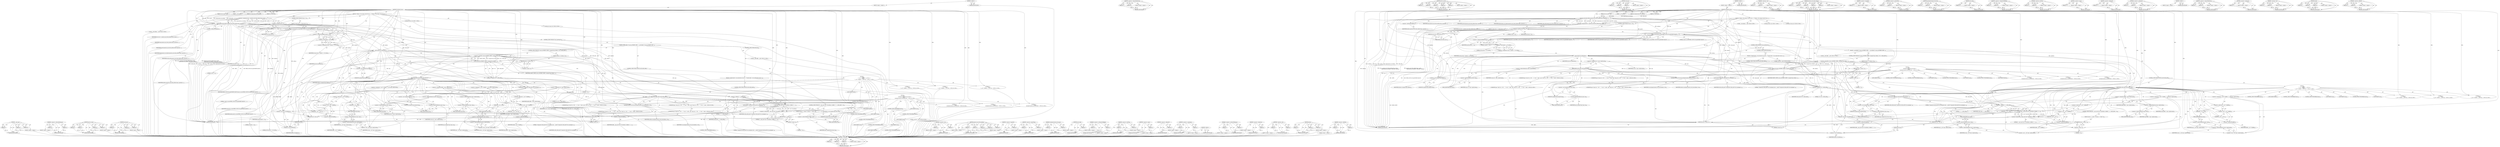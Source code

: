 digraph "&lt;operator&gt;.shiftLeft" {
vulnerable_299 [label=<(METHOD,__copy_user)>];
vulnerable_300 [label=<(PARAM,p1)>];
vulnerable_301 [label=<(PARAM,p2)>];
vulnerable_302 [label=<(PARAM,p3)>];
vulnerable_303 [label=<(BLOCK,&lt;empty&gt;,&lt;empty&gt;)>];
vulnerable_304 [label=<(METHOD_RETURN,ANY)>];
vulnerable_278 [label=<(METHOD,&lt;operator&gt;.indirectIndexAccess)>];
vulnerable_279 [label=<(PARAM,p1)>];
vulnerable_280 [label=<(PARAM,p2)>];
vulnerable_281 [label=<(BLOCK,&lt;empty&gt;,&lt;empty&gt;)>];
vulnerable_282 [label=<(METHOD_RETURN,ANY)>];
vulnerable_228 [label=<(METHOD,perf_sw_event)>];
vulnerable_229 [label=<(PARAM,p1)>];
vulnerable_230 [label=<(PARAM,p2)>];
vulnerable_231 [label=<(PARAM,p3)>];
vulnerable_232 [label=<(PARAM,p4)>];
vulnerable_233 [label=<(PARAM,p5)>];
vulnerable_234 [label=<(BLOCK,&lt;empty&gt;,&lt;empty&gt;)>];
vulnerable_235 [label=<(METHOD_RETURN,ANY)>];
vulnerable_254 [label=<(METHOD,access_ok)>];
vulnerable_255 [label=<(PARAM,p1)>];
vulnerable_256 [label=<(PARAM,p2)>];
vulnerable_257 [label=<(PARAM,p3)>];
vulnerable_258 [label=<(BLOCK,&lt;empty&gt;,&lt;empty&gt;)>];
vulnerable_259 [label=<(METHOD_RETURN,ANY)>];
vulnerable_6 [label=<(METHOD,&lt;global&gt;)<SUB>1</SUB>>];
vulnerable_7 [label=<(BLOCK,&lt;empty&gt;,&lt;empty&gt;)<SUB>1</SUB>>];
vulnerable_8 [label=<(METHOD,misaligned_store)<SUB>1</SUB>>];
vulnerable_9 [label=<(PARAM,struct pt_regs *regs)<SUB>1</SUB>>];
vulnerable_10 [label=<(PARAM,__u32 opcode)<SUB>2</SUB>>];
vulnerable_11 [label=<(PARAM,int displacement_not_indexed)<SUB>3</SUB>>];
vulnerable_12 [label=<(PARAM,int width_shift)<SUB>4</SUB>>];
vulnerable_13 [label=<(BLOCK,{
	/* Return -1 for a fault, 0 for OK */
	int e...,{
	/* Return -1 for a fault, 0 for OK */
	int e...)<SUB>5</SUB>>];
vulnerable_14 [label="<(LOCAL,int error: int)<SUB>7</SUB>>"];
vulnerable_15 [label="<(LOCAL,int srcreg: int)<SUB>8</SUB>>"];
vulnerable_16 [label="<(LOCAL,__u64 address: __u64)<SUB>9</SUB>>"];
vulnerable_17 [label=<(&lt;operator&gt;.assignment,error = generate_and_check_address(regs, opcode...)<SUB>11</SUB>>];
vulnerable_18 [label=<(IDENTIFIER,error,error = generate_and_check_address(regs, opcode...)<SUB>11</SUB>>];
vulnerable_19 [label=<(generate_and_check_address,generate_and_check_address(regs, opcode,
			dis...)<SUB>11</SUB>>];
vulnerable_20 [label=<(IDENTIFIER,regs,generate_and_check_address(regs, opcode,
			dis...)<SUB>11</SUB>>];
vulnerable_21 [label=<(IDENTIFIER,opcode,generate_and_check_address(regs, opcode,
			dis...)<SUB>11</SUB>>];
vulnerable_22 [label=<(IDENTIFIER,displacement_not_indexed,generate_and_check_address(regs, opcode,
			dis...)<SUB>12</SUB>>];
vulnerable_23 [label=<(IDENTIFIER,width_shift,generate_and_check_address(regs, opcode,
			dis...)<SUB>12</SUB>>];
vulnerable_24 [label=<(&lt;operator&gt;.addressOf,&amp;address)<SUB>12</SUB>>];
vulnerable_25 [label=<(IDENTIFIER,address,generate_and_check_address(regs, opcode,
			dis...)<SUB>12</SUB>>];
vulnerable_26 [label=<(CONTROL_STRUCTURE,IF,if (error &lt; 0))<SUB>13</SUB>>];
vulnerable_27 [label=<(&lt;operator&gt;.lessThan,error &lt; 0)<SUB>13</SUB>>];
vulnerable_28 [label=<(IDENTIFIER,error,error &lt; 0)<SUB>13</SUB>>];
vulnerable_29 [label=<(LITERAL,0,error &lt; 0)<SUB>13</SUB>>];
vulnerable_30 [label=<(BLOCK,{
 		return error;
 	},{
 		return error;
 	})<SUB>13</SUB>>];
vulnerable_31 [label=<(RETURN,return error;,return error;)<SUB>14</SUB>>];
vulnerable_32 [label=<(IDENTIFIER,error,return error;)<SUB>14</SUB>>];
vulnerable_33 [label=<(perf_sw_event,perf_sw_event(PERF_COUNT_SW_ALIGNMENT_FAULTS, 1...)<SUB>17</SUB>>];
vulnerable_34 [label=<(IDENTIFIER,PERF_COUNT_SW_ALIGNMENT_FAULTS,perf_sw_event(PERF_COUNT_SW_ALIGNMENT_FAULTS, 1...)<SUB>17</SUB>>];
vulnerable_35 [label=<(LITERAL,1,perf_sw_event(PERF_COUNT_SW_ALIGNMENT_FAULTS, 1...)<SUB>17</SUB>>];
vulnerable_36 [label=<(LITERAL,0,perf_sw_event(PERF_COUNT_SW_ALIGNMENT_FAULTS, 1...)<SUB>17</SUB>>];
vulnerable_37 [label=<(IDENTIFIER,regs,perf_sw_event(PERF_COUNT_SW_ALIGNMENT_FAULTS, 1...)<SUB>17</SUB>>];
vulnerable_38 [label=<(IDENTIFIER,address,perf_sw_event(PERF_COUNT_SW_ALIGNMENT_FAULTS, 1...)<SUB>17</SUB>>];
vulnerable_39 [label=<(&lt;operator&gt;.assignment,srcreg = (opcode &gt;&gt; 4) &amp; 0x3f)<SUB>19</SUB>>];
vulnerable_40 [label=<(IDENTIFIER,srcreg,srcreg = (opcode &gt;&gt; 4) &amp; 0x3f)<SUB>19</SUB>>];
vulnerable_41 [label=<(&lt;operator&gt;.and,(opcode &gt;&gt; 4) &amp; 0x3f)<SUB>19</SUB>>];
vulnerable_42 [label=<(&lt;operator&gt;.arithmeticShiftRight,opcode &gt;&gt; 4)<SUB>19</SUB>>];
vulnerable_43 [label=<(IDENTIFIER,opcode,opcode &gt;&gt; 4)<SUB>19</SUB>>];
vulnerable_44 [label=<(LITERAL,4,opcode &gt;&gt; 4)<SUB>19</SUB>>];
vulnerable_45 [label=<(LITERAL,0x3f,(opcode &gt;&gt; 4) &amp; 0x3f)<SUB>19</SUB>>];
vulnerable_46 [label=<(CONTROL_STRUCTURE,IF,if (user_mode(regs)))<SUB>20</SUB>>];
vulnerable_47 [label=<(user_mode,user_mode(regs))<SUB>20</SUB>>];
vulnerable_48 [label=<(IDENTIFIER,regs,user_mode(regs))<SUB>20</SUB>>];
vulnerable_49 [label=<(BLOCK,{
		__u64 buffer;

		if (!access_ok(VERIFY_WRIT...,{
		__u64 buffer;

		if (!access_ok(VERIFY_WRIT...)<SUB>20</SUB>>];
vulnerable_50 [label="<(LOCAL,__u64 buffer: __u64)<SUB>21</SUB>>"];
vulnerable_51 [label=<(CONTROL_STRUCTURE,IF,if (!access_ok(VERIFY_WRITE, (unsigned long) address, 1UL&lt;&lt;width_shift)))<SUB>23</SUB>>];
vulnerable_52 [label=<(&lt;operator&gt;.logicalNot,!access_ok(VERIFY_WRITE, (unsigned long) addres...)<SUB>23</SUB>>];
vulnerable_53 [label=<(access_ok,access_ok(VERIFY_WRITE, (unsigned long) address...)<SUB>23</SUB>>];
vulnerable_54 [label=<(IDENTIFIER,VERIFY_WRITE,access_ok(VERIFY_WRITE, (unsigned long) address...)<SUB>23</SUB>>];
vulnerable_55 [label=<(&lt;operator&gt;.cast,(unsigned long) address)<SUB>23</SUB>>];
vulnerable_56 [label=<(UNKNOWN,unsigned long,unsigned long)<SUB>23</SUB>>];
vulnerable_57 [label=<(IDENTIFIER,address,(unsigned long) address)<SUB>23</SUB>>];
vulnerable_58 [label=<(&lt;operator&gt;.shiftLeft,1UL&lt;&lt;width_shift)<SUB>23</SUB>>];
vulnerable_59 [label=<(LITERAL,1UL,1UL&lt;&lt;width_shift)<SUB>23</SUB>>];
vulnerable_60 [label=<(IDENTIFIER,width_shift,1UL&lt;&lt;width_shift)<SUB>23</SUB>>];
vulnerable_61 [label=<(BLOCK,{
			return -1;
		},{
			return -1;
		})<SUB>23</SUB>>];
vulnerable_62 [label=<(RETURN,return -1;,return -1;)<SUB>24</SUB>>];
vulnerable_63 [label=<(&lt;operator&gt;.minus,-1)<SUB>24</SUB>>];
vulnerable_64 [label=<(LITERAL,1,-1)<SUB>24</SUB>>];
vulnerable_65 [label=<(CONTROL_STRUCTURE,SWITCH,switch(width_shift))<SUB>27</SUB>>];
vulnerable_66 [label=<(IDENTIFIER,width_shift,switch(width_shift))<SUB>27</SUB>>];
vulnerable_67 [label="<(BLOCK,{
		case 1:
			*(__u16 *) &amp;buffer = (__u16) reg...,{
		case 1:
			*(__u16 *) &amp;buffer = (__u16) reg...)<SUB>27</SUB>>"];
vulnerable_68 [label=<(JUMP_TARGET,case)<SUB>28</SUB>>];
vulnerable_69 [label="<(LITERAL,1,{
		case 1:
			*(__u16 *) &amp;buffer = (__u16) reg...)<SUB>28</SUB>>"];
vulnerable_70 [label=<(&lt;operator&gt;.assignment,*(__u16 *) &amp;buffer = (__u16) regs-&gt;regs[srcreg])<SUB>29</SUB>>];
vulnerable_71 [label=<(&lt;operator&gt;.indirection,*(__u16 *) &amp;buffer)<SUB>29</SUB>>];
vulnerable_72 [label=<(&lt;operator&gt;.cast,(__u16 *) &amp;buffer)<SUB>29</SUB>>];
vulnerable_73 [label=<(UNKNOWN,__u16 *,__u16 *)<SUB>29</SUB>>];
vulnerable_74 [label=<(&lt;operator&gt;.addressOf,&amp;buffer)<SUB>29</SUB>>];
vulnerable_75 [label=<(IDENTIFIER,buffer,(__u16 *) &amp;buffer)<SUB>29</SUB>>];
vulnerable_76 [label=<(&lt;operator&gt;.cast,(__u16) regs-&gt;regs[srcreg])<SUB>29</SUB>>];
vulnerable_77 [label=<(UNKNOWN,__u16,__u16)<SUB>29</SUB>>];
vulnerable_78 [label=<(&lt;operator&gt;.indirectIndexAccess,regs-&gt;regs[srcreg])<SUB>29</SUB>>];
vulnerable_79 [label=<(&lt;operator&gt;.indirectFieldAccess,regs-&gt;regs)<SUB>29</SUB>>];
vulnerable_80 [label=<(IDENTIFIER,regs,(__u16) regs-&gt;regs[srcreg])<SUB>29</SUB>>];
vulnerable_81 [label=<(FIELD_IDENTIFIER,regs,regs)<SUB>29</SUB>>];
vulnerable_82 [label=<(IDENTIFIER,srcreg,(__u16) regs-&gt;regs[srcreg])<SUB>29</SUB>>];
vulnerable_83 [label=<(CONTROL_STRUCTURE,BREAK,break;)<SUB>30</SUB>>];
vulnerable_84 [label=<(JUMP_TARGET,case)<SUB>31</SUB>>];
vulnerable_85 [label="<(LITERAL,2,{
		case 1:
			*(__u16 *) &amp;buffer = (__u16) reg...)<SUB>31</SUB>>"];
vulnerable_86 [label=<(&lt;operator&gt;.assignment,*(__u32 *) &amp;buffer = (__u32) regs-&gt;regs[srcreg])<SUB>32</SUB>>];
vulnerable_87 [label=<(&lt;operator&gt;.indirection,*(__u32 *) &amp;buffer)<SUB>32</SUB>>];
vulnerable_88 [label=<(&lt;operator&gt;.cast,(__u32 *) &amp;buffer)<SUB>32</SUB>>];
vulnerable_89 [label=<(UNKNOWN,__u32 *,__u32 *)<SUB>32</SUB>>];
vulnerable_90 [label=<(&lt;operator&gt;.addressOf,&amp;buffer)<SUB>32</SUB>>];
vulnerable_91 [label=<(IDENTIFIER,buffer,(__u32 *) &amp;buffer)<SUB>32</SUB>>];
vulnerable_92 [label=<(&lt;operator&gt;.cast,(__u32) regs-&gt;regs[srcreg])<SUB>32</SUB>>];
vulnerable_93 [label=<(UNKNOWN,__u32,__u32)<SUB>32</SUB>>];
vulnerable_94 [label=<(&lt;operator&gt;.indirectIndexAccess,regs-&gt;regs[srcreg])<SUB>32</SUB>>];
vulnerable_95 [label=<(&lt;operator&gt;.indirectFieldAccess,regs-&gt;regs)<SUB>32</SUB>>];
vulnerable_96 [label=<(IDENTIFIER,regs,(__u32) regs-&gt;regs[srcreg])<SUB>32</SUB>>];
vulnerable_97 [label=<(FIELD_IDENTIFIER,regs,regs)<SUB>32</SUB>>];
vulnerable_98 [label=<(IDENTIFIER,srcreg,(__u32) regs-&gt;regs[srcreg])<SUB>32</SUB>>];
vulnerable_99 [label=<(CONTROL_STRUCTURE,BREAK,break;)<SUB>33</SUB>>];
vulnerable_100 [label=<(JUMP_TARGET,case)<SUB>34</SUB>>];
vulnerable_101 [label="<(LITERAL,3,{
		case 1:
			*(__u16 *) &amp;buffer = (__u16) reg...)<SUB>34</SUB>>"];
vulnerable_102 [label=<(&lt;operator&gt;.assignment,buffer = regs-&gt;regs[srcreg])<SUB>35</SUB>>];
vulnerable_103 [label=<(IDENTIFIER,buffer,buffer = regs-&gt;regs[srcreg])<SUB>35</SUB>>];
vulnerable_104 [label=<(&lt;operator&gt;.indirectIndexAccess,regs-&gt;regs[srcreg])<SUB>35</SUB>>];
vulnerable_105 [label=<(&lt;operator&gt;.indirectFieldAccess,regs-&gt;regs)<SUB>35</SUB>>];
vulnerable_106 [label=<(IDENTIFIER,regs,buffer = regs-&gt;regs[srcreg])<SUB>35</SUB>>];
vulnerable_107 [label=<(FIELD_IDENTIFIER,regs,regs)<SUB>35</SUB>>];
vulnerable_108 [label=<(IDENTIFIER,srcreg,buffer = regs-&gt;regs[srcreg])<SUB>35</SUB>>];
vulnerable_109 [label=<(CONTROL_STRUCTURE,BREAK,break;)<SUB>36</SUB>>];
vulnerable_110 [label=<(JUMP_TARGET,default)<SUB>37</SUB>>];
vulnerable_111 [label=<(printk,printk(&quot;Unexpected width_shift %d in misaligned...)<SUB>38</SUB>>];
vulnerable_112 [label=<(LITERAL,&quot;Unexpected width_shift %d in misaligned_store,...,printk(&quot;Unexpected width_shift %d in misaligned...)<SUB>38</SUB>>];
vulnerable_113 [label=<(IDENTIFIER,width_shift,printk(&quot;Unexpected width_shift %d in misaligned...)<SUB>39</SUB>>];
vulnerable_114 [label=<(&lt;operator&gt;.cast,(unsigned long) regs-&gt;pc)<SUB>39</SUB>>];
vulnerable_115 [label=<(UNKNOWN,unsigned long,unsigned long)<SUB>39</SUB>>];
vulnerable_116 [label=<(&lt;operator&gt;.indirectFieldAccess,regs-&gt;pc)<SUB>39</SUB>>];
vulnerable_117 [label=<(IDENTIFIER,regs,(unsigned long) regs-&gt;pc)<SUB>39</SUB>>];
vulnerable_118 [label=<(FIELD_IDENTIFIER,pc,pc)<SUB>39</SUB>>];
vulnerable_119 [label=<(CONTROL_STRUCTURE,BREAK,break;)<SUB>40</SUB>>];
vulnerable_120 [label=<(CONTROL_STRUCTURE,IF,if (__copy_user((void *)(int)address, &amp;buffer, (1 &lt;&lt; width_shift)) &gt; 0))<SUB>43</SUB>>];
vulnerable_121 [label=<(&lt;operator&gt;.greaterThan,__copy_user((void *)(int)address, &amp;buffer, (1 &lt;...)<SUB>43</SUB>>];
vulnerable_122 [label=<(__copy_user,__copy_user((void *)(int)address, &amp;buffer, (1 &lt;...)<SUB>43</SUB>>];
vulnerable_123 [label=<(&lt;operator&gt;.cast,(void *)(int)address)<SUB>43</SUB>>];
vulnerable_124 [label=<(UNKNOWN,void *,void *)<SUB>43</SUB>>];
vulnerable_125 [label=<(&lt;operator&gt;.cast,(int)address)<SUB>43</SUB>>];
vulnerable_126 [label=<(UNKNOWN,int,int)<SUB>43</SUB>>];
vulnerable_127 [label=<(IDENTIFIER,address,(int)address)<SUB>43</SUB>>];
vulnerable_128 [label=<(&lt;operator&gt;.addressOf,&amp;buffer)<SUB>43</SUB>>];
vulnerable_129 [label=<(IDENTIFIER,buffer,__copy_user((void *)(int)address, &amp;buffer, (1 &lt;...)<SUB>43</SUB>>];
vulnerable_130 [label=<(&lt;operator&gt;.shiftLeft,1 &lt;&lt; width_shift)<SUB>43</SUB>>];
vulnerable_131 [label=<(LITERAL,1,1 &lt;&lt; width_shift)<SUB>43</SUB>>];
vulnerable_132 [label=<(IDENTIFIER,width_shift,1 &lt;&lt; width_shift)<SUB>43</SUB>>];
vulnerable_133 [label=<(LITERAL,0,__copy_user((void *)(int)address, &amp;buffer, (1 &lt;...)<SUB>43</SUB>>];
vulnerable_134 [label=<(BLOCK,{
			return -1; /* fault */
		},{
			return -1; /* fault */
		})<SUB>43</SUB>>];
vulnerable_135 [label=<(RETURN,return -1;,return -1;)<SUB>44</SUB>>];
vulnerable_136 [label=<(&lt;operator&gt;.minus,-1)<SUB>44</SUB>>];
vulnerable_137 [label=<(LITERAL,1,-1)<SUB>44</SUB>>];
vulnerable_138 [label=<(CONTROL_STRUCTURE,ELSE,else)<SUB>46</SUB>>];
vulnerable_139 [label=<(BLOCK,{
		/* kernel mode - we can take short cuts sin...,{
		/* kernel mode - we can take short cuts sin...)<SUB>46</SUB>>];
vulnerable_140 [label="<(LOCAL,__u64 val: __u64)<SUB>48</SUB>>"];
vulnerable_141 [label=<(&lt;operator&gt;.assignment,val = regs-&gt;regs[srcreg])<SUB>48</SUB>>];
vulnerable_142 [label=<(IDENTIFIER,val,val = regs-&gt;regs[srcreg])<SUB>48</SUB>>];
vulnerable_143 [label=<(&lt;operator&gt;.indirectIndexAccess,regs-&gt;regs[srcreg])<SUB>48</SUB>>];
vulnerable_144 [label=<(&lt;operator&gt;.indirectFieldAccess,regs-&gt;regs)<SUB>48</SUB>>];
vulnerable_145 [label=<(IDENTIFIER,regs,val = regs-&gt;regs[srcreg])<SUB>48</SUB>>];
vulnerable_146 [label=<(FIELD_IDENTIFIER,regs,regs)<SUB>48</SUB>>];
vulnerable_147 [label=<(IDENTIFIER,srcreg,val = regs-&gt;regs[srcreg])<SUB>48</SUB>>];
vulnerable_148 [label=<(CONTROL_STRUCTURE,SWITCH,switch(width_shift))<SUB>50</SUB>>];
vulnerable_149 [label=<(IDENTIFIER,width_shift,switch(width_shift))<SUB>50</SUB>>];
vulnerable_150 [label="<(BLOCK,{
		case 1:
			misaligned_kernel_word_store(add...,{
		case 1:
			misaligned_kernel_word_store(add...)<SUB>50</SUB>>"];
vulnerable_151 [label=<(JUMP_TARGET,case)<SUB>51</SUB>>];
vulnerable_152 [label="<(LITERAL,1,{
		case 1:
			misaligned_kernel_word_store(add...)<SUB>51</SUB>>"];
vulnerable_153 [label=<(misaligned_kernel_word_store,misaligned_kernel_word_store(address, val))<SUB>52</SUB>>];
vulnerable_154 [label=<(IDENTIFIER,address,misaligned_kernel_word_store(address, val))<SUB>52</SUB>>];
vulnerable_155 [label=<(IDENTIFIER,val,misaligned_kernel_word_store(address, val))<SUB>52</SUB>>];
vulnerable_156 [label=<(CONTROL_STRUCTURE,BREAK,break;)<SUB>53</SUB>>];
vulnerable_157 [label=<(JUMP_TARGET,case)<SUB>54</SUB>>];
vulnerable_158 [label="<(LITERAL,2,{
		case 1:
			misaligned_kernel_word_store(add...)<SUB>54</SUB>>"];
vulnerable_159 [label="<(UNKNOWN,asm (&quot;stlo.l %1, 0, %0&quot; : : &quot;r&quot; (val), &quot;r&quot; (add...,asm (&quot;stlo.l %1, 0, %0&quot; : : &quot;r&quot; (val), &quot;r&quot; (add...)<SUB>55</SUB>>"];
vulnerable_160 [label="<(UNKNOWN,asm (&quot;sthi.l %1, 3, %0&quot; : : &quot;r&quot; (val), &quot;r&quot; (add...,asm (&quot;sthi.l %1, 3, %0&quot; : : &quot;r&quot; (val), &quot;r&quot; (add...)<SUB>56</SUB>>"];
vulnerable_161 [label=<(CONTROL_STRUCTURE,BREAK,break;)<SUB>57</SUB>>];
vulnerable_162 [label=<(JUMP_TARGET,case)<SUB>58</SUB>>];
vulnerable_163 [label="<(LITERAL,3,{
		case 1:
			misaligned_kernel_word_store(add...)<SUB>58</SUB>>"];
vulnerable_164 [label="<(UNKNOWN,asm (&quot;stlo.q %1, 0, %0&quot; : : &quot;r&quot; (val), &quot;r&quot; (add...,asm (&quot;stlo.q %1, 0, %0&quot; : : &quot;r&quot; (val), &quot;r&quot; (add...)<SUB>59</SUB>>"];
vulnerable_165 [label="<(UNKNOWN,asm (&quot;sthi.q %1, 7, %0&quot; : : &quot;r&quot; (val), &quot;r&quot; (add...,asm (&quot;sthi.q %1, 7, %0&quot; : : &quot;r&quot; (val), &quot;r&quot; (add...)<SUB>60</SUB>>"];
vulnerable_166 [label=<(CONTROL_STRUCTURE,BREAK,break;)<SUB>61</SUB>>];
vulnerable_167 [label=<(JUMP_TARGET,default)<SUB>63</SUB>>];
vulnerable_168 [label=<(printk,printk(&quot;Unexpected width_shift %d in misaligned...)<SUB>64</SUB>>];
vulnerable_169 [label=<(LITERAL,&quot;Unexpected width_shift %d in misaligned_store,...,printk(&quot;Unexpected width_shift %d in misaligned...)<SUB>64</SUB>>];
vulnerable_170 [label=<(IDENTIFIER,width_shift,printk(&quot;Unexpected width_shift %d in misaligned...)<SUB>65</SUB>>];
vulnerable_171 [label=<(&lt;operator&gt;.cast,(unsigned long) regs-&gt;pc)<SUB>65</SUB>>];
vulnerable_172 [label=<(UNKNOWN,unsigned long,unsigned long)<SUB>65</SUB>>];
vulnerable_173 [label=<(&lt;operator&gt;.indirectFieldAccess,regs-&gt;pc)<SUB>65</SUB>>];
vulnerable_174 [label=<(IDENTIFIER,regs,(unsigned long) regs-&gt;pc)<SUB>65</SUB>>];
vulnerable_175 [label=<(FIELD_IDENTIFIER,pc,pc)<SUB>65</SUB>>];
vulnerable_176 [label=<(CONTROL_STRUCTURE,BREAK,break;)<SUB>66</SUB>>];
vulnerable_177 [label=<(RETURN,return 0;,return 0;)<SUB>70</SUB>>];
vulnerable_178 [label=<(LITERAL,0,return 0;)<SUB>70</SUB>>];
vulnerable_179 [label=<(METHOD_RETURN,int)<SUB>1</SUB>>];
vulnerable_181 [label=<(METHOD_RETURN,ANY)<SUB>1</SUB>>];
vulnerable_260 [label=<(METHOD,&lt;operator&gt;.cast)>];
vulnerable_261 [label=<(PARAM,p1)>];
vulnerable_262 [label=<(PARAM,p2)>];
vulnerable_263 [label=<(BLOCK,&lt;empty&gt;,&lt;empty&gt;)>];
vulnerable_264 [label=<(METHOD_RETURN,ANY)>];
vulnerable_211 [label=<(METHOD,generate_and_check_address)>];
vulnerable_212 [label=<(PARAM,p1)>];
vulnerable_213 [label=<(PARAM,p2)>];
vulnerable_214 [label=<(PARAM,p3)>];
vulnerable_215 [label=<(PARAM,p4)>];
vulnerable_216 [label=<(PARAM,p5)>];
vulnerable_217 [label=<(BLOCK,&lt;empty&gt;,&lt;empty&gt;)>];
vulnerable_218 [label=<(METHOD_RETURN,ANY)>];
vulnerable_250 [label=<(METHOD,&lt;operator&gt;.logicalNot)>];
vulnerable_251 [label=<(PARAM,p1)>];
vulnerable_252 [label=<(BLOCK,&lt;empty&gt;,&lt;empty&gt;)>];
vulnerable_253 [label=<(METHOD_RETURN,ANY)>];
vulnerable_294 [label=<(METHOD,&lt;operator&gt;.greaterThan)>];
vulnerable_295 [label=<(PARAM,p1)>];
vulnerable_296 [label=<(PARAM,p2)>];
vulnerable_297 [label=<(BLOCK,&lt;empty&gt;,&lt;empty&gt;)>];
vulnerable_298 [label=<(METHOD_RETURN,ANY)>];
vulnerable_305 [label=<(METHOD,misaligned_kernel_word_store)>];
vulnerable_306 [label=<(PARAM,p1)>];
vulnerable_307 [label=<(PARAM,p2)>];
vulnerable_308 [label=<(BLOCK,&lt;empty&gt;,&lt;empty&gt;)>];
vulnerable_309 [label=<(METHOD_RETURN,ANY)>];
vulnerable_246 [label=<(METHOD,user_mode)>];
vulnerable_247 [label=<(PARAM,p1)>];
vulnerable_248 [label=<(BLOCK,&lt;empty&gt;,&lt;empty&gt;)>];
vulnerable_249 [label=<(METHOD_RETURN,ANY)>];
vulnerable_241 [label=<(METHOD,&lt;operator&gt;.arithmeticShiftRight)>];
vulnerable_242 [label=<(PARAM,p1)>];
vulnerable_243 [label=<(PARAM,p2)>];
vulnerable_244 [label=<(BLOCK,&lt;empty&gt;,&lt;empty&gt;)>];
vulnerable_245 [label=<(METHOD_RETURN,ANY)>];
vulnerable_223 [label=<(METHOD,&lt;operator&gt;.lessThan)>];
vulnerable_224 [label=<(PARAM,p1)>];
vulnerable_225 [label=<(PARAM,p2)>];
vulnerable_226 [label=<(BLOCK,&lt;empty&gt;,&lt;empty&gt;)>];
vulnerable_227 [label=<(METHOD_RETURN,ANY)>];
vulnerable_270 [label=<(METHOD,&lt;operator&gt;.minus)>];
vulnerable_271 [label=<(PARAM,p1)>];
vulnerable_272 [label=<(BLOCK,&lt;empty&gt;,&lt;empty&gt;)>];
vulnerable_273 [label=<(METHOD_RETURN,ANY)>];
vulnerable_219 [label=<(METHOD,&lt;operator&gt;.addressOf)>];
vulnerable_220 [label=<(PARAM,p1)>];
vulnerable_221 [label=<(BLOCK,&lt;empty&gt;,&lt;empty&gt;)>];
vulnerable_222 [label=<(METHOD_RETURN,ANY)>];
vulnerable_206 [label=<(METHOD,&lt;operator&gt;.assignment)>];
vulnerable_207 [label=<(PARAM,p1)>];
vulnerable_208 [label=<(PARAM,p2)>];
vulnerable_209 [label=<(BLOCK,&lt;empty&gt;,&lt;empty&gt;)>];
vulnerable_210 [label=<(METHOD_RETURN,ANY)>];
vulnerable_200 [label=<(METHOD,&lt;global&gt;)<SUB>1</SUB>>];
vulnerable_201 [label=<(BLOCK,&lt;empty&gt;,&lt;empty&gt;)>];
vulnerable_202 [label=<(METHOD_RETURN,ANY)>];
vulnerable_283 [label=<(METHOD,&lt;operator&gt;.indirectFieldAccess)>];
vulnerable_284 [label=<(PARAM,p1)>];
vulnerable_285 [label=<(PARAM,p2)>];
vulnerable_286 [label=<(BLOCK,&lt;empty&gt;,&lt;empty&gt;)>];
vulnerable_287 [label=<(METHOD_RETURN,ANY)>];
vulnerable_274 [label=<(METHOD,&lt;operator&gt;.indirection)>];
vulnerable_275 [label=<(PARAM,p1)>];
vulnerable_276 [label=<(BLOCK,&lt;empty&gt;,&lt;empty&gt;)>];
vulnerable_277 [label=<(METHOD_RETURN,ANY)>];
vulnerable_236 [label=<(METHOD,&lt;operator&gt;.and)>];
vulnerable_237 [label=<(PARAM,p1)>];
vulnerable_238 [label=<(PARAM,p2)>];
vulnerable_239 [label=<(BLOCK,&lt;empty&gt;,&lt;empty&gt;)>];
vulnerable_240 [label=<(METHOD_RETURN,ANY)>];
vulnerable_288 [label=<(METHOD,printk)>];
vulnerable_289 [label=<(PARAM,p1)>];
vulnerable_290 [label=<(PARAM,p2)>];
vulnerable_291 [label=<(PARAM,p3)>];
vulnerable_292 [label=<(BLOCK,&lt;empty&gt;,&lt;empty&gt;)>];
vulnerable_293 [label=<(METHOD_RETURN,ANY)>];
vulnerable_265 [label=<(METHOD,&lt;operator&gt;.shiftLeft)>];
vulnerable_266 [label=<(PARAM,p1)>];
vulnerable_267 [label=<(PARAM,p2)>];
vulnerable_268 [label=<(BLOCK,&lt;empty&gt;,&lt;empty&gt;)>];
vulnerable_269 [label=<(METHOD_RETURN,ANY)>];
fixed_297 [label=<(METHOD,__copy_user)>];
fixed_298 [label=<(PARAM,p1)>];
fixed_299 [label=<(PARAM,p2)>];
fixed_300 [label=<(PARAM,p3)>];
fixed_301 [label=<(BLOCK,&lt;empty&gt;,&lt;empty&gt;)>];
fixed_302 [label=<(METHOD_RETURN,ANY)>];
fixed_276 [label=<(METHOD,&lt;operator&gt;.indirectIndexAccess)>];
fixed_277 [label=<(PARAM,p1)>];
fixed_278 [label=<(PARAM,p2)>];
fixed_279 [label=<(BLOCK,&lt;empty&gt;,&lt;empty&gt;)>];
fixed_280 [label=<(METHOD_RETURN,ANY)>];
fixed_227 [label=<(METHOD,perf_sw_event)>];
fixed_228 [label=<(PARAM,p1)>];
fixed_229 [label=<(PARAM,p2)>];
fixed_230 [label=<(PARAM,p3)>];
fixed_231 [label=<(PARAM,p4)>];
fixed_232 [label=<(BLOCK,&lt;empty&gt;,&lt;empty&gt;)>];
fixed_233 [label=<(METHOD_RETURN,ANY)>];
fixed_252 [label=<(METHOD,access_ok)>];
fixed_253 [label=<(PARAM,p1)>];
fixed_254 [label=<(PARAM,p2)>];
fixed_255 [label=<(PARAM,p3)>];
fixed_256 [label=<(BLOCK,&lt;empty&gt;,&lt;empty&gt;)>];
fixed_257 [label=<(METHOD_RETURN,ANY)>];
fixed_6 [label=<(METHOD,&lt;global&gt;)<SUB>1</SUB>>];
fixed_7 [label=<(BLOCK,&lt;empty&gt;,&lt;empty&gt;)<SUB>1</SUB>>];
fixed_8 [label=<(METHOD,misaligned_store)<SUB>1</SUB>>];
fixed_9 [label=<(PARAM,struct pt_regs *regs)<SUB>1</SUB>>];
fixed_10 [label=<(PARAM,__u32 opcode)<SUB>2</SUB>>];
fixed_11 [label=<(PARAM,int displacement_not_indexed)<SUB>3</SUB>>];
fixed_12 [label=<(PARAM,int width_shift)<SUB>4</SUB>>];
fixed_13 [label=<(BLOCK,{
	/* Return -1 for a fault, 0 for OK */
	int e...,{
	/* Return -1 for a fault, 0 for OK */
	int e...)<SUB>5</SUB>>];
fixed_14 [label="<(LOCAL,int error: int)<SUB>7</SUB>>"];
fixed_15 [label="<(LOCAL,int srcreg: int)<SUB>8</SUB>>"];
fixed_16 [label="<(LOCAL,__u64 address: __u64)<SUB>9</SUB>>"];
fixed_17 [label=<(&lt;operator&gt;.assignment,error = generate_and_check_address(regs, opcode...)<SUB>11</SUB>>];
fixed_18 [label=<(IDENTIFIER,error,error = generate_and_check_address(regs, opcode...)<SUB>11</SUB>>];
fixed_19 [label=<(generate_and_check_address,generate_and_check_address(regs, opcode,
			dis...)<SUB>11</SUB>>];
fixed_20 [label=<(IDENTIFIER,regs,generate_and_check_address(regs, opcode,
			dis...)<SUB>11</SUB>>];
fixed_21 [label=<(IDENTIFIER,opcode,generate_and_check_address(regs, opcode,
			dis...)<SUB>11</SUB>>];
fixed_22 [label=<(IDENTIFIER,displacement_not_indexed,generate_and_check_address(regs, opcode,
			dis...)<SUB>12</SUB>>];
fixed_23 [label=<(IDENTIFIER,width_shift,generate_and_check_address(regs, opcode,
			dis...)<SUB>12</SUB>>];
fixed_24 [label=<(&lt;operator&gt;.addressOf,&amp;address)<SUB>12</SUB>>];
fixed_25 [label=<(IDENTIFIER,address,generate_and_check_address(regs, opcode,
			dis...)<SUB>12</SUB>>];
fixed_26 [label=<(CONTROL_STRUCTURE,IF,if (error &lt; 0))<SUB>13</SUB>>];
fixed_27 [label=<(&lt;operator&gt;.lessThan,error &lt; 0)<SUB>13</SUB>>];
fixed_28 [label=<(IDENTIFIER,error,error &lt; 0)<SUB>13</SUB>>];
fixed_29 [label=<(LITERAL,0,error &lt; 0)<SUB>13</SUB>>];
fixed_30 [label=<(BLOCK,{
 		return error;
 	},{
 		return error;
 	})<SUB>13</SUB>>];
fixed_31 [label=<(RETURN,return error;,return error;)<SUB>14</SUB>>];
fixed_32 [label=<(IDENTIFIER,error,return error;)<SUB>14</SUB>>];
fixed_33 [label=<(perf_sw_event,perf_sw_event(PERF_COUNT_SW_ALIGNMENT_FAULTS, 1...)<SUB>17</SUB>>];
fixed_34 [label=<(IDENTIFIER,PERF_COUNT_SW_ALIGNMENT_FAULTS,perf_sw_event(PERF_COUNT_SW_ALIGNMENT_FAULTS, 1...)<SUB>17</SUB>>];
fixed_35 [label=<(LITERAL,1,perf_sw_event(PERF_COUNT_SW_ALIGNMENT_FAULTS, 1...)<SUB>17</SUB>>];
fixed_36 [label=<(IDENTIFIER,regs,perf_sw_event(PERF_COUNT_SW_ALIGNMENT_FAULTS, 1...)<SUB>17</SUB>>];
fixed_37 [label=<(IDENTIFIER,address,perf_sw_event(PERF_COUNT_SW_ALIGNMENT_FAULTS, 1...)<SUB>17</SUB>>];
fixed_38 [label=<(&lt;operator&gt;.assignment,srcreg = (opcode &gt;&gt; 4) &amp; 0x3f)<SUB>19</SUB>>];
fixed_39 [label=<(IDENTIFIER,srcreg,srcreg = (opcode &gt;&gt; 4) &amp; 0x3f)<SUB>19</SUB>>];
fixed_40 [label=<(&lt;operator&gt;.and,(opcode &gt;&gt; 4) &amp; 0x3f)<SUB>19</SUB>>];
fixed_41 [label=<(&lt;operator&gt;.arithmeticShiftRight,opcode &gt;&gt; 4)<SUB>19</SUB>>];
fixed_42 [label=<(IDENTIFIER,opcode,opcode &gt;&gt; 4)<SUB>19</SUB>>];
fixed_43 [label=<(LITERAL,4,opcode &gt;&gt; 4)<SUB>19</SUB>>];
fixed_44 [label=<(LITERAL,0x3f,(opcode &gt;&gt; 4) &amp; 0x3f)<SUB>19</SUB>>];
fixed_45 [label=<(CONTROL_STRUCTURE,IF,if (user_mode(regs)))<SUB>20</SUB>>];
fixed_46 [label=<(user_mode,user_mode(regs))<SUB>20</SUB>>];
fixed_47 [label=<(IDENTIFIER,regs,user_mode(regs))<SUB>20</SUB>>];
fixed_48 [label=<(BLOCK,{
		__u64 buffer;

		if (!access_ok(VERIFY_WRIT...,{
		__u64 buffer;

		if (!access_ok(VERIFY_WRIT...)<SUB>20</SUB>>];
fixed_49 [label="<(LOCAL,__u64 buffer: __u64)<SUB>21</SUB>>"];
fixed_50 [label=<(CONTROL_STRUCTURE,IF,if (!access_ok(VERIFY_WRITE, (unsigned long) address, 1UL&lt;&lt;width_shift)))<SUB>23</SUB>>];
fixed_51 [label=<(&lt;operator&gt;.logicalNot,!access_ok(VERIFY_WRITE, (unsigned long) addres...)<SUB>23</SUB>>];
fixed_52 [label=<(access_ok,access_ok(VERIFY_WRITE, (unsigned long) address...)<SUB>23</SUB>>];
fixed_53 [label=<(IDENTIFIER,VERIFY_WRITE,access_ok(VERIFY_WRITE, (unsigned long) address...)<SUB>23</SUB>>];
fixed_54 [label=<(&lt;operator&gt;.cast,(unsigned long) address)<SUB>23</SUB>>];
fixed_55 [label=<(UNKNOWN,unsigned long,unsigned long)<SUB>23</SUB>>];
fixed_56 [label=<(IDENTIFIER,address,(unsigned long) address)<SUB>23</SUB>>];
fixed_57 [label=<(&lt;operator&gt;.shiftLeft,1UL&lt;&lt;width_shift)<SUB>23</SUB>>];
fixed_58 [label=<(LITERAL,1UL,1UL&lt;&lt;width_shift)<SUB>23</SUB>>];
fixed_59 [label=<(IDENTIFIER,width_shift,1UL&lt;&lt;width_shift)<SUB>23</SUB>>];
fixed_60 [label=<(BLOCK,{
			return -1;
		},{
			return -1;
		})<SUB>23</SUB>>];
fixed_61 [label=<(RETURN,return -1;,return -1;)<SUB>24</SUB>>];
fixed_62 [label=<(&lt;operator&gt;.minus,-1)<SUB>24</SUB>>];
fixed_63 [label=<(LITERAL,1,-1)<SUB>24</SUB>>];
fixed_64 [label=<(CONTROL_STRUCTURE,SWITCH,switch(width_shift))<SUB>27</SUB>>];
fixed_65 [label=<(IDENTIFIER,width_shift,switch(width_shift))<SUB>27</SUB>>];
fixed_66 [label="<(BLOCK,{
		case 1:
			*(__u16 *) &amp;buffer = (__u16) reg...,{
		case 1:
			*(__u16 *) &amp;buffer = (__u16) reg...)<SUB>27</SUB>>"];
fixed_67 [label=<(JUMP_TARGET,case)<SUB>28</SUB>>];
fixed_68 [label="<(LITERAL,1,{
		case 1:
			*(__u16 *) &amp;buffer = (__u16) reg...)<SUB>28</SUB>>"];
fixed_69 [label=<(&lt;operator&gt;.assignment,*(__u16 *) &amp;buffer = (__u16) regs-&gt;regs[srcreg])<SUB>29</SUB>>];
fixed_70 [label=<(&lt;operator&gt;.indirection,*(__u16 *) &amp;buffer)<SUB>29</SUB>>];
fixed_71 [label=<(&lt;operator&gt;.cast,(__u16 *) &amp;buffer)<SUB>29</SUB>>];
fixed_72 [label=<(UNKNOWN,__u16 *,__u16 *)<SUB>29</SUB>>];
fixed_73 [label=<(&lt;operator&gt;.addressOf,&amp;buffer)<SUB>29</SUB>>];
fixed_74 [label=<(IDENTIFIER,buffer,(__u16 *) &amp;buffer)<SUB>29</SUB>>];
fixed_75 [label=<(&lt;operator&gt;.cast,(__u16) regs-&gt;regs[srcreg])<SUB>29</SUB>>];
fixed_76 [label=<(UNKNOWN,__u16,__u16)<SUB>29</SUB>>];
fixed_77 [label=<(&lt;operator&gt;.indirectIndexAccess,regs-&gt;regs[srcreg])<SUB>29</SUB>>];
fixed_78 [label=<(&lt;operator&gt;.indirectFieldAccess,regs-&gt;regs)<SUB>29</SUB>>];
fixed_79 [label=<(IDENTIFIER,regs,(__u16) regs-&gt;regs[srcreg])<SUB>29</SUB>>];
fixed_80 [label=<(FIELD_IDENTIFIER,regs,regs)<SUB>29</SUB>>];
fixed_81 [label=<(IDENTIFIER,srcreg,(__u16) regs-&gt;regs[srcreg])<SUB>29</SUB>>];
fixed_82 [label=<(CONTROL_STRUCTURE,BREAK,break;)<SUB>30</SUB>>];
fixed_83 [label=<(JUMP_TARGET,case)<SUB>31</SUB>>];
fixed_84 [label="<(LITERAL,2,{
		case 1:
			*(__u16 *) &amp;buffer = (__u16) reg...)<SUB>31</SUB>>"];
fixed_85 [label=<(&lt;operator&gt;.assignment,*(__u32 *) &amp;buffer = (__u32) regs-&gt;regs[srcreg])<SUB>32</SUB>>];
fixed_86 [label=<(&lt;operator&gt;.indirection,*(__u32 *) &amp;buffer)<SUB>32</SUB>>];
fixed_87 [label=<(&lt;operator&gt;.cast,(__u32 *) &amp;buffer)<SUB>32</SUB>>];
fixed_88 [label=<(UNKNOWN,__u32 *,__u32 *)<SUB>32</SUB>>];
fixed_89 [label=<(&lt;operator&gt;.addressOf,&amp;buffer)<SUB>32</SUB>>];
fixed_90 [label=<(IDENTIFIER,buffer,(__u32 *) &amp;buffer)<SUB>32</SUB>>];
fixed_91 [label=<(&lt;operator&gt;.cast,(__u32) regs-&gt;regs[srcreg])<SUB>32</SUB>>];
fixed_92 [label=<(UNKNOWN,__u32,__u32)<SUB>32</SUB>>];
fixed_93 [label=<(&lt;operator&gt;.indirectIndexAccess,regs-&gt;regs[srcreg])<SUB>32</SUB>>];
fixed_94 [label=<(&lt;operator&gt;.indirectFieldAccess,regs-&gt;regs)<SUB>32</SUB>>];
fixed_95 [label=<(IDENTIFIER,regs,(__u32) regs-&gt;regs[srcreg])<SUB>32</SUB>>];
fixed_96 [label=<(FIELD_IDENTIFIER,regs,regs)<SUB>32</SUB>>];
fixed_97 [label=<(IDENTIFIER,srcreg,(__u32) regs-&gt;regs[srcreg])<SUB>32</SUB>>];
fixed_98 [label=<(CONTROL_STRUCTURE,BREAK,break;)<SUB>33</SUB>>];
fixed_99 [label=<(JUMP_TARGET,case)<SUB>34</SUB>>];
fixed_100 [label="<(LITERAL,3,{
		case 1:
			*(__u16 *) &amp;buffer = (__u16) reg...)<SUB>34</SUB>>"];
fixed_101 [label=<(&lt;operator&gt;.assignment,buffer = regs-&gt;regs[srcreg])<SUB>35</SUB>>];
fixed_102 [label=<(IDENTIFIER,buffer,buffer = regs-&gt;regs[srcreg])<SUB>35</SUB>>];
fixed_103 [label=<(&lt;operator&gt;.indirectIndexAccess,regs-&gt;regs[srcreg])<SUB>35</SUB>>];
fixed_104 [label=<(&lt;operator&gt;.indirectFieldAccess,regs-&gt;regs)<SUB>35</SUB>>];
fixed_105 [label=<(IDENTIFIER,regs,buffer = regs-&gt;regs[srcreg])<SUB>35</SUB>>];
fixed_106 [label=<(FIELD_IDENTIFIER,regs,regs)<SUB>35</SUB>>];
fixed_107 [label=<(IDENTIFIER,srcreg,buffer = regs-&gt;regs[srcreg])<SUB>35</SUB>>];
fixed_108 [label=<(CONTROL_STRUCTURE,BREAK,break;)<SUB>36</SUB>>];
fixed_109 [label=<(JUMP_TARGET,default)<SUB>37</SUB>>];
fixed_110 [label=<(printk,printk(&quot;Unexpected width_shift %d in misaligned...)<SUB>38</SUB>>];
fixed_111 [label=<(LITERAL,&quot;Unexpected width_shift %d in misaligned_store,...,printk(&quot;Unexpected width_shift %d in misaligned...)<SUB>38</SUB>>];
fixed_112 [label=<(IDENTIFIER,width_shift,printk(&quot;Unexpected width_shift %d in misaligned...)<SUB>39</SUB>>];
fixed_113 [label=<(&lt;operator&gt;.cast,(unsigned long) regs-&gt;pc)<SUB>39</SUB>>];
fixed_114 [label=<(UNKNOWN,unsigned long,unsigned long)<SUB>39</SUB>>];
fixed_115 [label=<(&lt;operator&gt;.indirectFieldAccess,regs-&gt;pc)<SUB>39</SUB>>];
fixed_116 [label=<(IDENTIFIER,regs,(unsigned long) regs-&gt;pc)<SUB>39</SUB>>];
fixed_117 [label=<(FIELD_IDENTIFIER,pc,pc)<SUB>39</SUB>>];
fixed_118 [label=<(CONTROL_STRUCTURE,BREAK,break;)<SUB>40</SUB>>];
fixed_119 [label=<(CONTROL_STRUCTURE,IF,if (__copy_user((void *)(int)address, &amp;buffer, (1 &lt;&lt; width_shift)) &gt; 0))<SUB>43</SUB>>];
fixed_120 [label=<(&lt;operator&gt;.greaterThan,__copy_user((void *)(int)address, &amp;buffer, (1 &lt;...)<SUB>43</SUB>>];
fixed_121 [label=<(__copy_user,__copy_user((void *)(int)address, &amp;buffer, (1 &lt;...)<SUB>43</SUB>>];
fixed_122 [label=<(&lt;operator&gt;.cast,(void *)(int)address)<SUB>43</SUB>>];
fixed_123 [label=<(UNKNOWN,void *,void *)<SUB>43</SUB>>];
fixed_124 [label=<(&lt;operator&gt;.cast,(int)address)<SUB>43</SUB>>];
fixed_125 [label=<(UNKNOWN,int,int)<SUB>43</SUB>>];
fixed_126 [label=<(IDENTIFIER,address,(int)address)<SUB>43</SUB>>];
fixed_127 [label=<(&lt;operator&gt;.addressOf,&amp;buffer)<SUB>43</SUB>>];
fixed_128 [label=<(IDENTIFIER,buffer,__copy_user((void *)(int)address, &amp;buffer, (1 &lt;...)<SUB>43</SUB>>];
fixed_129 [label=<(&lt;operator&gt;.shiftLeft,1 &lt;&lt; width_shift)<SUB>43</SUB>>];
fixed_130 [label=<(LITERAL,1,1 &lt;&lt; width_shift)<SUB>43</SUB>>];
fixed_131 [label=<(IDENTIFIER,width_shift,1 &lt;&lt; width_shift)<SUB>43</SUB>>];
fixed_132 [label=<(LITERAL,0,__copy_user((void *)(int)address, &amp;buffer, (1 &lt;...)<SUB>43</SUB>>];
fixed_133 [label=<(BLOCK,{
			return -1; /* fault */
		},{
			return -1; /* fault */
		})<SUB>43</SUB>>];
fixed_134 [label=<(RETURN,return -1;,return -1;)<SUB>44</SUB>>];
fixed_135 [label=<(&lt;operator&gt;.minus,-1)<SUB>44</SUB>>];
fixed_136 [label=<(LITERAL,1,-1)<SUB>44</SUB>>];
fixed_137 [label=<(CONTROL_STRUCTURE,ELSE,else)<SUB>46</SUB>>];
fixed_138 [label=<(BLOCK,{
		/* kernel mode - we can take short cuts sin...,{
		/* kernel mode - we can take short cuts sin...)<SUB>46</SUB>>];
fixed_139 [label="<(LOCAL,__u64 val: __u64)<SUB>48</SUB>>"];
fixed_140 [label=<(&lt;operator&gt;.assignment,val = regs-&gt;regs[srcreg])<SUB>48</SUB>>];
fixed_141 [label=<(IDENTIFIER,val,val = regs-&gt;regs[srcreg])<SUB>48</SUB>>];
fixed_142 [label=<(&lt;operator&gt;.indirectIndexAccess,regs-&gt;regs[srcreg])<SUB>48</SUB>>];
fixed_143 [label=<(&lt;operator&gt;.indirectFieldAccess,regs-&gt;regs)<SUB>48</SUB>>];
fixed_144 [label=<(IDENTIFIER,regs,val = regs-&gt;regs[srcreg])<SUB>48</SUB>>];
fixed_145 [label=<(FIELD_IDENTIFIER,regs,regs)<SUB>48</SUB>>];
fixed_146 [label=<(IDENTIFIER,srcreg,val = regs-&gt;regs[srcreg])<SUB>48</SUB>>];
fixed_147 [label=<(CONTROL_STRUCTURE,SWITCH,switch(width_shift))<SUB>50</SUB>>];
fixed_148 [label=<(IDENTIFIER,width_shift,switch(width_shift))<SUB>50</SUB>>];
fixed_149 [label="<(BLOCK,{
		case 1:
			misaligned_kernel_word_store(add...,{
		case 1:
			misaligned_kernel_word_store(add...)<SUB>50</SUB>>"];
fixed_150 [label=<(JUMP_TARGET,case)<SUB>51</SUB>>];
fixed_151 [label="<(LITERAL,1,{
		case 1:
			misaligned_kernel_word_store(add...)<SUB>51</SUB>>"];
fixed_152 [label=<(misaligned_kernel_word_store,misaligned_kernel_word_store(address, val))<SUB>52</SUB>>];
fixed_153 [label=<(IDENTIFIER,address,misaligned_kernel_word_store(address, val))<SUB>52</SUB>>];
fixed_154 [label=<(IDENTIFIER,val,misaligned_kernel_word_store(address, val))<SUB>52</SUB>>];
fixed_155 [label=<(CONTROL_STRUCTURE,BREAK,break;)<SUB>53</SUB>>];
fixed_156 [label=<(JUMP_TARGET,case)<SUB>54</SUB>>];
fixed_157 [label="<(LITERAL,2,{
		case 1:
			misaligned_kernel_word_store(add...)<SUB>54</SUB>>"];
fixed_158 [label="<(UNKNOWN,asm (&quot;stlo.l %1, 0, %0&quot; : : &quot;r&quot; (val), &quot;r&quot; (add...,asm (&quot;stlo.l %1, 0, %0&quot; : : &quot;r&quot; (val), &quot;r&quot; (add...)<SUB>55</SUB>>"];
fixed_159 [label="<(UNKNOWN,asm (&quot;sthi.l %1, 3, %0&quot; : : &quot;r&quot; (val), &quot;r&quot; (add...,asm (&quot;sthi.l %1, 3, %0&quot; : : &quot;r&quot; (val), &quot;r&quot; (add...)<SUB>56</SUB>>"];
fixed_160 [label=<(CONTROL_STRUCTURE,BREAK,break;)<SUB>57</SUB>>];
fixed_161 [label=<(JUMP_TARGET,case)<SUB>58</SUB>>];
fixed_162 [label="<(LITERAL,3,{
		case 1:
			misaligned_kernel_word_store(add...)<SUB>58</SUB>>"];
fixed_163 [label="<(UNKNOWN,asm (&quot;stlo.q %1, 0, %0&quot; : : &quot;r&quot; (val), &quot;r&quot; (add...,asm (&quot;stlo.q %1, 0, %0&quot; : : &quot;r&quot; (val), &quot;r&quot; (add...)<SUB>59</SUB>>"];
fixed_164 [label="<(UNKNOWN,asm (&quot;sthi.q %1, 7, %0&quot; : : &quot;r&quot; (val), &quot;r&quot; (add...,asm (&quot;sthi.q %1, 7, %0&quot; : : &quot;r&quot; (val), &quot;r&quot; (add...)<SUB>60</SUB>>"];
fixed_165 [label=<(CONTROL_STRUCTURE,BREAK,break;)<SUB>61</SUB>>];
fixed_166 [label=<(JUMP_TARGET,default)<SUB>63</SUB>>];
fixed_167 [label=<(printk,printk(&quot;Unexpected width_shift %d in misaligned...)<SUB>64</SUB>>];
fixed_168 [label=<(LITERAL,&quot;Unexpected width_shift %d in misaligned_store,...,printk(&quot;Unexpected width_shift %d in misaligned...)<SUB>64</SUB>>];
fixed_169 [label=<(IDENTIFIER,width_shift,printk(&quot;Unexpected width_shift %d in misaligned...)<SUB>65</SUB>>];
fixed_170 [label=<(&lt;operator&gt;.cast,(unsigned long) regs-&gt;pc)<SUB>65</SUB>>];
fixed_171 [label=<(UNKNOWN,unsigned long,unsigned long)<SUB>65</SUB>>];
fixed_172 [label=<(&lt;operator&gt;.indirectFieldAccess,regs-&gt;pc)<SUB>65</SUB>>];
fixed_173 [label=<(IDENTIFIER,regs,(unsigned long) regs-&gt;pc)<SUB>65</SUB>>];
fixed_174 [label=<(FIELD_IDENTIFIER,pc,pc)<SUB>65</SUB>>];
fixed_175 [label=<(CONTROL_STRUCTURE,BREAK,break;)<SUB>66</SUB>>];
fixed_176 [label=<(RETURN,return 0;,return 0;)<SUB>70</SUB>>];
fixed_177 [label=<(LITERAL,0,return 0;)<SUB>70</SUB>>];
fixed_178 [label=<(METHOD_RETURN,int)<SUB>1</SUB>>];
fixed_180 [label=<(METHOD_RETURN,ANY)<SUB>1</SUB>>];
fixed_258 [label=<(METHOD,&lt;operator&gt;.cast)>];
fixed_259 [label=<(PARAM,p1)>];
fixed_260 [label=<(PARAM,p2)>];
fixed_261 [label=<(BLOCK,&lt;empty&gt;,&lt;empty&gt;)>];
fixed_262 [label=<(METHOD_RETURN,ANY)>];
fixed_210 [label=<(METHOD,generate_and_check_address)>];
fixed_211 [label=<(PARAM,p1)>];
fixed_212 [label=<(PARAM,p2)>];
fixed_213 [label=<(PARAM,p3)>];
fixed_214 [label=<(PARAM,p4)>];
fixed_215 [label=<(PARAM,p5)>];
fixed_216 [label=<(BLOCK,&lt;empty&gt;,&lt;empty&gt;)>];
fixed_217 [label=<(METHOD_RETURN,ANY)>];
fixed_248 [label=<(METHOD,&lt;operator&gt;.logicalNot)>];
fixed_249 [label=<(PARAM,p1)>];
fixed_250 [label=<(BLOCK,&lt;empty&gt;,&lt;empty&gt;)>];
fixed_251 [label=<(METHOD_RETURN,ANY)>];
fixed_292 [label=<(METHOD,&lt;operator&gt;.greaterThan)>];
fixed_293 [label=<(PARAM,p1)>];
fixed_294 [label=<(PARAM,p2)>];
fixed_295 [label=<(BLOCK,&lt;empty&gt;,&lt;empty&gt;)>];
fixed_296 [label=<(METHOD_RETURN,ANY)>];
fixed_303 [label=<(METHOD,misaligned_kernel_word_store)>];
fixed_304 [label=<(PARAM,p1)>];
fixed_305 [label=<(PARAM,p2)>];
fixed_306 [label=<(BLOCK,&lt;empty&gt;,&lt;empty&gt;)>];
fixed_307 [label=<(METHOD_RETURN,ANY)>];
fixed_244 [label=<(METHOD,user_mode)>];
fixed_245 [label=<(PARAM,p1)>];
fixed_246 [label=<(BLOCK,&lt;empty&gt;,&lt;empty&gt;)>];
fixed_247 [label=<(METHOD_RETURN,ANY)>];
fixed_239 [label=<(METHOD,&lt;operator&gt;.arithmeticShiftRight)>];
fixed_240 [label=<(PARAM,p1)>];
fixed_241 [label=<(PARAM,p2)>];
fixed_242 [label=<(BLOCK,&lt;empty&gt;,&lt;empty&gt;)>];
fixed_243 [label=<(METHOD_RETURN,ANY)>];
fixed_222 [label=<(METHOD,&lt;operator&gt;.lessThan)>];
fixed_223 [label=<(PARAM,p1)>];
fixed_224 [label=<(PARAM,p2)>];
fixed_225 [label=<(BLOCK,&lt;empty&gt;,&lt;empty&gt;)>];
fixed_226 [label=<(METHOD_RETURN,ANY)>];
fixed_268 [label=<(METHOD,&lt;operator&gt;.minus)>];
fixed_269 [label=<(PARAM,p1)>];
fixed_270 [label=<(BLOCK,&lt;empty&gt;,&lt;empty&gt;)>];
fixed_271 [label=<(METHOD_RETURN,ANY)>];
fixed_218 [label=<(METHOD,&lt;operator&gt;.addressOf)>];
fixed_219 [label=<(PARAM,p1)>];
fixed_220 [label=<(BLOCK,&lt;empty&gt;,&lt;empty&gt;)>];
fixed_221 [label=<(METHOD_RETURN,ANY)>];
fixed_205 [label=<(METHOD,&lt;operator&gt;.assignment)>];
fixed_206 [label=<(PARAM,p1)>];
fixed_207 [label=<(PARAM,p2)>];
fixed_208 [label=<(BLOCK,&lt;empty&gt;,&lt;empty&gt;)>];
fixed_209 [label=<(METHOD_RETURN,ANY)>];
fixed_199 [label=<(METHOD,&lt;global&gt;)<SUB>1</SUB>>];
fixed_200 [label=<(BLOCK,&lt;empty&gt;,&lt;empty&gt;)>];
fixed_201 [label=<(METHOD_RETURN,ANY)>];
fixed_281 [label=<(METHOD,&lt;operator&gt;.indirectFieldAccess)>];
fixed_282 [label=<(PARAM,p1)>];
fixed_283 [label=<(PARAM,p2)>];
fixed_284 [label=<(BLOCK,&lt;empty&gt;,&lt;empty&gt;)>];
fixed_285 [label=<(METHOD_RETURN,ANY)>];
fixed_272 [label=<(METHOD,&lt;operator&gt;.indirection)>];
fixed_273 [label=<(PARAM,p1)>];
fixed_274 [label=<(BLOCK,&lt;empty&gt;,&lt;empty&gt;)>];
fixed_275 [label=<(METHOD_RETURN,ANY)>];
fixed_234 [label=<(METHOD,&lt;operator&gt;.and)>];
fixed_235 [label=<(PARAM,p1)>];
fixed_236 [label=<(PARAM,p2)>];
fixed_237 [label=<(BLOCK,&lt;empty&gt;,&lt;empty&gt;)>];
fixed_238 [label=<(METHOD_RETURN,ANY)>];
fixed_286 [label=<(METHOD,printk)>];
fixed_287 [label=<(PARAM,p1)>];
fixed_288 [label=<(PARAM,p2)>];
fixed_289 [label=<(PARAM,p3)>];
fixed_290 [label=<(BLOCK,&lt;empty&gt;,&lt;empty&gt;)>];
fixed_291 [label=<(METHOD_RETURN,ANY)>];
fixed_263 [label=<(METHOD,&lt;operator&gt;.shiftLeft)>];
fixed_264 [label=<(PARAM,p1)>];
fixed_265 [label=<(PARAM,p2)>];
fixed_266 [label=<(BLOCK,&lt;empty&gt;,&lt;empty&gt;)>];
fixed_267 [label=<(METHOD_RETURN,ANY)>];
vulnerable_299 -> vulnerable_300  [key=0, label="AST: "];
vulnerable_299 -> vulnerable_300  [key=1, label="DDG: "];
vulnerable_299 -> vulnerable_303  [key=0, label="AST: "];
vulnerable_299 -> vulnerable_301  [key=0, label="AST: "];
vulnerable_299 -> vulnerable_301  [key=1, label="DDG: "];
vulnerable_299 -> vulnerable_304  [key=0, label="AST: "];
vulnerable_299 -> vulnerable_304  [key=1, label="CFG: "];
vulnerable_299 -> vulnerable_302  [key=0, label="AST: "];
vulnerable_299 -> vulnerable_302  [key=1, label="DDG: "];
vulnerable_300 -> vulnerable_304  [key=0, label="DDG: p1"];
vulnerable_301 -> vulnerable_304  [key=0, label="DDG: p2"];
vulnerable_302 -> vulnerable_304  [key=0, label="DDG: p3"];
vulnerable_278 -> vulnerable_279  [key=0, label="AST: "];
vulnerable_278 -> vulnerable_279  [key=1, label="DDG: "];
vulnerable_278 -> vulnerable_281  [key=0, label="AST: "];
vulnerable_278 -> vulnerable_280  [key=0, label="AST: "];
vulnerable_278 -> vulnerable_280  [key=1, label="DDG: "];
vulnerable_278 -> vulnerable_282  [key=0, label="AST: "];
vulnerable_278 -> vulnerable_282  [key=1, label="CFG: "];
vulnerable_279 -> vulnerable_282  [key=0, label="DDG: p1"];
vulnerable_280 -> vulnerable_282  [key=0, label="DDG: p2"];
vulnerable_228 -> vulnerable_229  [key=0, label="AST: "];
vulnerable_228 -> vulnerable_229  [key=1, label="DDG: "];
vulnerable_228 -> vulnerable_234  [key=0, label="AST: "];
vulnerable_228 -> vulnerable_230  [key=0, label="AST: "];
vulnerable_228 -> vulnerable_230  [key=1, label="DDG: "];
vulnerable_228 -> vulnerable_235  [key=0, label="AST: "];
vulnerable_228 -> vulnerable_235  [key=1, label="CFG: "];
vulnerable_228 -> vulnerable_231  [key=0, label="AST: "];
vulnerable_228 -> vulnerable_231  [key=1, label="DDG: "];
vulnerable_228 -> vulnerable_232  [key=0, label="AST: "];
vulnerable_228 -> vulnerable_232  [key=1, label="DDG: "];
vulnerable_228 -> vulnerable_233  [key=0, label="AST: "];
vulnerable_228 -> vulnerable_233  [key=1, label="DDG: "];
vulnerable_229 -> vulnerable_235  [key=0, label="DDG: p1"];
vulnerable_230 -> vulnerable_235  [key=0, label="DDG: p2"];
vulnerable_231 -> vulnerable_235  [key=0, label="DDG: p3"];
vulnerable_232 -> vulnerable_235  [key=0, label="DDG: p4"];
vulnerable_233 -> vulnerable_235  [key=0, label="DDG: p5"];
vulnerable_254 -> vulnerable_255  [key=0, label="AST: "];
vulnerable_254 -> vulnerable_255  [key=1, label="DDG: "];
vulnerable_254 -> vulnerable_258  [key=0, label="AST: "];
vulnerable_254 -> vulnerable_256  [key=0, label="AST: "];
vulnerable_254 -> vulnerable_256  [key=1, label="DDG: "];
vulnerable_254 -> vulnerable_259  [key=0, label="AST: "];
vulnerable_254 -> vulnerable_259  [key=1, label="CFG: "];
vulnerable_254 -> vulnerable_257  [key=0, label="AST: "];
vulnerable_254 -> vulnerable_257  [key=1, label="DDG: "];
vulnerable_255 -> vulnerable_259  [key=0, label="DDG: p1"];
vulnerable_256 -> vulnerable_259  [key=0, label="DDG: p2"];
vulnerable_257 -> vulnerable_259  [key=0, label="DDG: p3"];
vulnerable_6 -> vulnerable_7  [key=0, label="AST: "];
vulnerable_6 -> vulnerable_181  [key=0, label="AST: "];
vulnerable_6 -> vulnerable_181  [key=1, label="CFG: "];
vulnerable_7 -> vulnerable_8  [key=0, label="AST: "];
vulnerable_8 -> vulnerable_9  [key=0, label="AST: "];
vulnerable_8 -> vulnerable_9  [key=1, label="DDG: "];
vulnerable_8 -> vulnerable_10  [key=0, label="AST: "];
vulnerable_8 -> vulnerable_10  [key=1, label="DDG: "];
vulnerable_8 -> vulnerable_11  [key=0, label="AST: "];
vulnerable_8 -> vulnerable_11  [key=1, label="DDG: "];
vulnerable_8 -> vulnerable_12  [key=0, label="AST: "];
vulnerable_8 -> vulnerable_12  [key=1, label="DDG: "];
vulnerable_8 -> vulnerable_13  [key=0, label="AST: "];
vulnerable_8 -> vulnerable_179  [key=0, label="AST: "];
vulnerable_8 -> vulnerable_24  [key=0, label="CFG: "];
vulnerable_8 -> vulnerable_177  [key=0, label="DDG: "];
vulnerable_8 -> vulnerable_33  [key=0, label="DDG: "];
vulnerable_8 -> vulnerable_178  [key=0, label="DDG: "];
vulnerable_8 -> vulnerable_19  [key=0, label="DDG: "];
vulnerable_8 -> vulnerable_27  [key=0, label="DDG: "];
vulnerable_8 -> vulnerable_41  [key=0, label="DDG: "];
vulnerable_8 -> vulnerable_47  [key=0, label="DDG: "];
vulnerable_8 -> vulnerable_32  [key=0, label="DDG: "];
vulnerable_8 -> vulnerable_42  [key=0, label="DDG: "];
vulnerable_8 -> vulnerable_66  [key=0, label="DDG: "];
vulnerable_8 -> vulnerable_69  [key=0, label="DDG: "];
vulnerable_8 -> vulnerable_85  [key=0, label="DDG: "];
vulnerable_8 -> vulnerable_101  [key=0, label="DDG: "];
vulnerable_8 -> vulnerable_121  [key=0, label="DDG: "];
vulnerable_8 -> vulnerable_149  [key=0, label="DDG: "];
vulnerable_8 -> vulnerable_53  [key=0, label="DDG: "];
vulnerable_8 -> vulnerable_111  [key=0, label="DDG: "];
vulnerable_8 -> vulnerable_122  [key=0, label="DDG: "];
vulnerable_8 -> vulnerable_152  [key=0, label="DDG: "];
vulnerable_8 -> vulnerable_158  [key=0, label="DDG: "];
vulnerable_8 -> vulnerable_163  [key=0, label="DDG: "];
vulnerable_8 -> vulnerable_55  [key=0, label="DDG: "];
vulnerable_8 -> vulnerable_58  [key=0, label="DDG: "];
vulnerable_8 -> vulnerable_63  [key=0, label="DDG: "];
vulnerable_8 -> vulnerable_123  [key=0, label="DDG: "];
vulnerable_8 -> vulnerable_130  [key=0, label="DDG: "];
vulnerable_8 -> vulnerable_136  [key=0, label="DDG: "];
vulnerable_8 -> vulnerable_153  [key=0, label="DDG: "];
vulnerable_8 -> vulnerable_168  [key=0, label="DDG: "];
vulnerable_8 -> vulnerable_72  [key=0, label="DDG: "];
vulnerable_8 -> vulnerable_88  [key=0, label="DDG: "];
vulnerable_8 -> vulnerable_125  [key=0, label="DDG: "];
vulnerable_9 -> vulnerable_19  [key=0, label="DDG: regs"];
vulnerable_10 -> vulnerable_19  [key=0, label="DDG: opcode"];
vulnerable_11 -> vulnerable_19  [key=0, label="DDG: displacement_not_indexed"];
vulnerable_12 -> vulnerable_19  [key=0, label="DDG: width_shift"];
vulnerable_13 -> vulnerable_14  [key=0, label="AST: "];
vulnerable_13 -> vulnerable_15  [key=0, label="AST: "];
vulnerable_13 -> vulnerable_16  [key=0, label="AST: "];
vulnerable_13 -> vulnerable_17  [key=0, label="AST: "];
vulnerable_13 -> vulnerable_26  [key=0, label="AST: "];
vulnerable_13 -> vulnerable_33  [key=0, label="AST: "];
vulnerable_13 -> vulnerable_39  [key=0, label="AST: "];
vulnerable_13 -> vulnerable_46  [key=0, label="AST: "];
vulnerable_13 -> vulnerable_177  [key=0, label="AST: "];
vulnerable_17 -> vulnerable_18  [key=0, label="AST: "];
vulnerable_17 -> vulnerable_19  [key=0, label="AST: "];
vulnerable_17 -> vulnerable_27  [key=0, label="CFG: "];
vulnerable_17 -> vulnerable_27  [key=1, label="DDG: error"];
vulnerable_17 -> vulnerable_179  [key=0, label="DDG: generate_and_check_address(regs, opcode,
			displacement_not_indexed, width_shift, &amp;address)"];
vulnerable_17 -> vulnerable_179  [key=1, label="DDG: error = generate_and_check_address(regs, opcode,
			displacement_not_indexed, width_shift, &amp;address)"];
vulnerable_19 -> vulnerable_20  [key=0, label="AST: "];
vulnerable_19 -> vulnerable_21  [key=0, label="AST: "];
vulnerable_19 -> vulnerable_22  [key=0, label="AST: "];
vulnerable_19 -> vulnerable_23  [key=0, label="AST: "];
vulnerable_19 -> vulnerable_24  [key=0, label="AST: "];
vulnerable_19 -> vulnerable_17  [key=0, label="CFG: "];
vulnerable_19 -> vulnerable_17  [key=1, label="DDG: displacement_not_indexed"];
vulnerable_19 -> vulnerable_17  [key=2, label="DDG: regs"];
vulnerable_19 -> vulnerable_17  [key=3, label="DDG: &amp;address"];
vulnerable_19 -> vulnerable_17  [key=4, label="DDG: width_shift"];
vulnerable_19 -> vulnerable_17  [key=5, label="DDG: opcode"];
vulnerable_19 -> vulnerable_179  [key=0, label="DDG: regs"];
vulnerable_19 -> vulnerable_179  [key=1, label="DDG: opcode"];
vulnerable_19 -> vulnerable_179  [key=2, label="DDG: displacement_not_indexed"];
vulnerable_19 -> vulnerable_179  [key=3, label="DDG: width_shift"];
vulnerable_19 -> vulnerable_179  [key=4, label="DDG: &amp;address"];
vulnerable_19 -> vulnerable_33  [key=0, label="DDG: regs"];
vulnerable_19 -> vulnerable_33  [key=1, label="DDG: &amp;address"];
vulnerable_19 -> vulnerable_42  [key=0, label="DDG: opcode"];
vulnerable_19 -> vulnerable_53  [key=0, label="DDG: &amp;address"];
vulnerable_19 -> vulnerable_122  [key=0, label="DDG: &amp;address"];
vulnerable_19 -> vulnerable_55  [key=0, label="DDG: &amp;address"];
vulnerable_19 -> vulnerable_58  [key=0, label="DDG: width_shift"];
vulnerable_19 -> vulnerable_123  [key=0, label="DDG: &amp;address"];
vulnerable_19 -> vulnerable_153  [key=0, label="DDG: &amp;address"];
vulnerable_19 -> vulnerable_168  [key=0, label="DDG: width_shift"];
vulnerable_19 -> vulnerable_125  [key=0, label="DDG: &amp;address"];
vulnerable_24 -> vulnerable_25  [key=0, label="AST: "];
vulnerable_24 -> vulnerable_19  [key=0, label="CFG: "];
vulnerable_26 -> vulnerable_27  [key=0, label="AST: "];
vulnerable_26 -> vulnerable_30  [key=0, label="AST: "];
vulnerable_27 -> vulnerable_28  [key=0, label="AST: "];
vulnerable_27 -> vulnerable_29  [key=0, label="AST: "];
vulnerable_27 -> vulnerable_31  [key=0, label="CFG: "];
vulnerable_27 -> vulnerable_31  [key=1, label="CDG: "];
vulnerable_27 -> vulnerable_33  [key=0, label="CFG: "];
vulnerable_27 -> vulnerable_33  [key=1, label="CDG: "];
vulnerable_27 -> vulnerable_179  [key=0, label="DDG: error"];
vulnerable_27 -> vulnerable_179  [key=1, label="DDG: error &lt; 0"];
vulnerable_27 -> vulnerable_32  [key=0, label="DDG: error"];
vulnerable_27 -> vulnerable_42  [key=0, label="CDG: "];
vulnerable_27 -> vulnerable_47  [key=0, label="CDG: "];
vulnerable_27 -> vulnerable_41  [key=0, label="CDG: "];
vulnerable_27 -> vulnerable_39  [key=0, label="CDG: "];
vulnerable_30 -> vulnerable_31  [key=0, label="AST: "];
vulnerable_31 -> vulnerable_32  [key=0, label="AST: "];
vulnerable_31 -> vulnerable_179  [key=0, label="CFG: "];
vulnerable_31 -> vulnerable_179  [key=1, label="DDG: &lt;RET&gt;"];
vulnerable_32 -> vulnerable_31  [key=0, label="DDG: error"];
vulnerable_33 -> vulnerable_34  [key=0, label="AST: "];
vulnerable_33 -> vulnerable_35  [key=0, label="AST: "];
vulnerable_33 -> vulnerable_36  [key=0, label="AST: "];
vulnerable_33 -> vulnerable_37  [key=0, label="AST: "];
vulnerable_33 -> vulnerable_38  [key=0, label="AST: "];
vulnerable_33 -> vulnerable_42  [key=0, label="CFG: "];
vulnerable_33 -> vulnerable_179  [key=0, label="DDG: PERF_COUNT_SW_ALIGNMENT_FAULTS"];
vulnerable_33 -> vulnerable_47  [key=0, label="DDG: regs"];
vulnerable_33 -> vulnerable_53  [key=0, label="DDG: address"];
vulnerable_33 -> vulnerable_122  [key=0, label="DDG: address"];
vulnerable_33 -> vulnerable_55  [key=0, label="DDG: address"];
vulnerable_33 -> vulnerable_123  [key=0, label="DDG: address"];
vulnerable_33 -> vulnerable_153  [key=0, label="DDG: address"];
vulnerable_33 -> vulnerable_125  [key=0, label="DDG: address"];
vulnerable_39 -> vulnerable_40  [key=0, label="AST: "];
vulnerable_39 -> vulnerable_41  [key=0, label="AST: "];
vulnerable_39 -> vulnerable_47  [key=0, label="CFG: "];
vulnerable_41 -> vulnerable_42  [key=0, label="AST: "];
vulnerable_41 -> vulnerable_45  [key=0, label="AST: "];
vulnerable_41 -> vulnerable_39  [key=0, label="CFG: "];
vulnerable_41 -> vulnerable_39  [key=1, label="DDG: opcode &gt;&gt; 4"];
vulnerable_41 -> vulnerable_39  [key=2, label="DDG: 0x3f"];
vulnerable_42 -> vulnerable_43  [key=0, label="AST: "];
vulnerable_42 -> vulnerable_44  [key=0, label="AST: "];
vulnerable_42 -> vulnerable_41  [key=0, label="CFG: "];
vulnerable_42 -> vulnerable_41  [key=1, label="DDG: opcode"];
vulnerable_42 -> vulnerable_41  [key=2, label="DDG: 4"];
vulnerable_46 -> vulnerable_47  [key=0, label="AST: "];
vulnerable_46 -> vulnerable_49  [key=0, label="AST: "];
vulnerable_46 -> vulnerable_138  [key=0, label="AST: "];
vulnerable_47 -> vulnerable_48  [key=0, label="AST: "];
vulnerable_47 -> vulnerable_56  [key=0, label="CFG: "];
vulnerable_47 -> vulnerable_56  [key=1, label="CDG: "];
vulnerable_47 -> vulnerable_146  [key=0, label="CFG: "];
vulnerable_47 -> vulnerable_146  [key=1, label="CDG: "];
vulnerable_47 -> vulnerable_111  [key=0, label="DDG: regs"];
vulnerable_47 -> vulnerable_114  [key=0, label="DDG: regs"];
vulnerable_47 -> vulnerable_168  [key=0, label="DDG: regs"];
vulnerable_47 -> vulnerable_171  [key=0, label="DDG: regs"];
vulnerable_47 -> vulnerable_52  [key=0, label="CDG: "];
vulnerable_47 -> vulnerable_149  [key=0, label="CDG: "];
vulnerable_47 -> vulnerable_144  [key=0, label="CDG: "];
vulnerable_47 -> vulnerable_58  [key=0, label="CDG: "];
vulnerable_47 -> vulnerable_141  [key=0, label="CDG: "];
vulnerable_47 -> vulnerable_143  [key=0, label="CDG: "];
vulnerable_47 -> vulnerable_177  [key=0, label="CDG: "];
vulnerable_47 -> vulnerable_53  [key=0, label="CDG: "];
vulnerable_47 -> vulnerable_55  [key=0, label="CDG: "];
vulnerable_49 -> vulnerable_50  [key=0, label="AST: "];
vulnerable_49 -> vulnerable_51  [key=0, label="AST: "];
vulnerable_49 -> vulnerable_65  [key=0, label="AST: "];
vulnerable_49 -> vulnerable_120  [key=0, label="AST: "];
vulnerable_51 -> vulnerable_52  [key=0, label="AST: "];
vulnerable_51 -> vulnerable_61  [key=0, label="AST: "];
vulnerable_52 -> vulnerable_53  [key=0, label="AST: "];
vulnerable_52 -> vulnerable_66  [key=0, label="CFG: "];
vulnerable_52 -> vulnerable_66  [key=1, label="CDG: "];
vulnerable_52 -> vulnerable_63  [key=0, label="CFG: "];
vulnerable_52 -> vulnerable_63  [key=1, label="CDG: "];
vulnerable_52 -> vulnerable_128  [key=0, label="CDG: "];
vulnerable_52 -> vulnerable_121  [key=0, label="CDG: "];
vulnerable_52 -> vulnerable_130  [key=0, label="CDG: "];
vulnerable_52 -> vulnerable_122  [key=0, label="CDG: "];
vulnerable_52 -> vulnerable_123  [key=0, label="CDG: "];
vulnerable_52 -> vulnerable_126  [key=0, label="CDG: "];
vulnerable_52 -> vulnerable_124  [key=0, label="CDG: "];
vulnerable_52 -> vulnerable_125  [key=0, label="CDG: "];
vulnerable_52 -> vulnerable_62  [key=0, label="CDG: "];
vulnerable_53 -> vulnerable_54  [key=0, label="AST: "];
vulnerable_53 -> vulnerable_55  [key=0, label="AST: "];
vulnerable_53 -> vulnerable_58  [key=0, label="AST: "];
vulnerable_53 -> vulnerable_52  [key=0, label="CFG: "];
vulnerable_53 -> vulnerable_52  [key=1, label="DDG: VERIFY_WRITE"];
vulnerable_53 -> vulnerable_52  [key=2, label="DDG: (unsigned long) address"];
vulnerable_53 -> vulnerable_52  [key=3, label="DDG: 1UL&lt;&lt;width_shift"];
vulnerable_53 -> vulnerable_179  [key=0, label="DDG: VERIFY_WRITE"];
vulnerable_55 -> vulnerable_56  [key=0, label="AST: "];
vulnerable_55 -> vulnerable_57  [key=0, label="AST: "];
vulnerable_55 -> vulnerable_58  [key=0, label="CFG: "];
vulnerable_56 -> vulnerable_55  [key=0, label="CFG: "];
vulnerable_58 -> vulnerable_59  [key=0, label="AST: "];
vulnerable_58 -> vulnerable_60  [key=0, label="AST: "];
vulnerable_58 -> vulnerable_53  [key=0, label="CFG: "];
vulnerable_58 -> vulnerable_53  [key=1, label="DDG: 1UL"];
vulnerable_58 -> vulnerable_53  [key=2, label="DDG: width_shift"];
vulnerable_58 -> vulnerable_111  [key=0, label="DDG: width_shift"];
vulnerable_58 -> vulnerable_130  [key=0, label="DDG: width_shift"];
vulnerable_61 -> vulnerable_62  [key=0, label="AST: "];
vulnerable_62 -> vulnerable_63  [key=0, label="AST: "];
vulnerable_62 -> vulnerable_179  [key=0, label="CFG: "];
vulnerable_62 -> vulnerable_179  [key=1, label="DDG: &lt;RET&gt;"];
vulnerable_63 -> vulnerable_64  [key=0, label="AST: "];
vulnerable_63 -> vulnerable_62  [key=0, label="CFG: "];
vulnerable_63 -> vulnerable_62  [key=1, label="DDG: -1"];
vulnerable_65 -> vulnerable_66  [key=0, label="AST: "];
vulnerable_65 -> vulnerable_67  [key=0, label="AST: "];
vulnerable_66 -> vulnerable_73  [key=0, label="CFG: "];
vulnerable_66 -> vulnerable_73  [key=1, label="CDG: "];
vulnerable_66 -> vulnerable_89  [key=0, label="CFG: "];
vulnerable_66 -> vulnerable_89  [key=1, label="CDG: "];
vulnerable_66 -> vulnerable_107  [key=0, label="CFG: "];
vulnerable_66 -> vulnerable_107  [key=1, label="CDG: "];
vulnerable_66 -> vulnerable_115  [key=0, label="CFG: "];
vulnerable_66 -> vulnerable_115  [key=1, label="CDG: "];
vulnerable_66 -> vulnerable_94  [key=0, label="CDG: "];
vulnerable_66 -> vulnerable_77  [key=0, label="CDG: "];
vulnerable_66 -> vulnerable_81  [key=0, label="CDG: "];
vulnerable_66 -> vulnerable_102  [key=0, label="CDG: "];
vulnerable_66 -> vulnerable_114  [key=0, label="CDG: "];
vulnerable_66 -> vulnerable_104  [key=0, label="CDG: "];
vulnerable_66 -> vulnerable_74  [key=0, label="CDG: "];
vulnerable_66 -> vulnerable_95  [key=0, label="CDG: "];
vulnerable_66 -> vulnerable_92  [key=0, label="CDG: "];
vulnerable_66 -> vulnerable_76  [key=0, label="CDG: "];
vulnerable_66 -> vulnerable_87  [key=0, label="CDG: "];
vulnerable_66 -> vulnerable_97  [key=0, label="CDG: "];
vulnerable_66 -> vulnerable_93  [key=0, label="CDG: "];
vulnerable_66 -> vulnerable_90  [key=0, label="CDG: "];
vulnerable_66 -> vulnerable_79  [key=0, label="CDG: "];
vulnerable_66 -> vulnerable_118  [key=0, label="CDG: "];
vulnerable_66 -> vulnerable_88  [key=0, label="CDG: "];
vulnerable_66 -> vulnerable_70  [key=0, label="CDG: "];
vulnerable_66 -> vulnerable_111  [key=0, label="CDG: "];
vulnerable_66 -> vulnerable_86  [key=0, label="CDG: "];
vulnerable_66 -> vulnerable_116  [key=0, label="CDG: "];
vulnerable_66 -> vulnerable_72  [key=0, label="CDG: "];
vulnerable_66 -> vulnerable_71  [key=0, label="CDG: "];
vulnerable_66 -> vulnerable_105  [key=0, label="CDG: "];
vulnerable_66 -> vulnerable_78  [key=0, label="CDG: "];
vulnerable_67 -> vulnerable_68  [key=0, label="AST: "];
vulnerable_67 -> vulnerable_69  [key=0, label="AST: "];
vulnerable_67 -> vulnerable_70  [key=0, label="AST: "];
vulnerable_67 -> vulnerable_83  [key=0, label="AST: "];
vulnerable_67 -> vulnerable_84  [key=0, label="AST: "];
vulnerable_67 -> vulnerable_85  [key=0, label="AST: "];
vulnerable_67 -> vulnerable_86  [key=0, label="AST: "];
vulnerable_67 -> vulnerable_99  [key=0, label="AST: "];
vulnerable_67 -> vulnerable_100  [key=0, label="AST: "];
vulnerable_67 -> vulnerable_101  [key=0, label="AST: "];
vulnerable_67 -> vulnerable_102  [key=0, label="AST: "];
vulnerable_67 -> vulnerable_109  [key=0, label="AST: "];
vulnerable_67 -> vulnerable_110  [key=0, label="AST: "];
vulnerable_67 -> vulnerable_111  [key=0, label="AST: "];
vulnerable_67 -> vulnerable_119  [key=0, label="AST: "];
vulnerable_70 -> vulnerable_71  [key=0, label="AST: "];
vulnerable_70 -> vulnerable_76  [key=0, label="AST: "];
vulnerable_70 -> vulnerable_124  [key=0, label="CFG: "];
vulnerable_71 -> vulnerable_72  [key=0, label="AST: "];
vulnerable_71 -> vulnerable_77  [key=0, label="CFG: "];
vulnerable_72 -> vulnerable_73  [key=0, label="AST: "];
vulnerable_72 -> vulnerable_74  [key=0, label="AST: "];
vulnerable_72 -> vulnerable_71  [key=0, label="CFG: "];
vulnerable_73 -> vulnerable_74  [key=0, label="CFG: "];
vulnerable_74 -> vulnerable_75  [key=0, label="AST: "];
vulnerable_74 -> vulnerable_72  [key=0, label="CFG: "];
vulnerable_76 -> vulnerable_77  [key=0, label="AST: "];
vulnerable_76 -> vulnerable_78  [key=0, label="AST: "];
vulnerable_76 -> vulnerable_70  [key=0, label="CFG: "];
vulnerable_77 -> vulnerable_81  [key=0, label="CFG: "];
vulnerable_78 -> vulnerable_79  [key=0, label="AST: "];
vulnerable_78 -> vulnerable_82  [key=0, label="AST: "];
vulnerable_78 -> vulnerable_76  [key=0, label="CFG: "];
vulnerable_79 -> vulnerable_80  [key=0, label="AST: "];
vulnerable_79 -> vulnerable_81  [key=0, label="AST: "];
vulnerable_79 -> vulnerable_78  [key=0, label="CFG: "];
vulnerable_81 -> vulnerable_79  [key=0, label="CFG: "];
vulnerable_86 -> vulnerable_87  [key=0, label="AST: "];
vulnerable_86 -> vulnerable_92  [key=0, label="AST: "];
vulnerable_86 -> vulnerable_124  [key=0, label="CFG: "];
vulnerable_87 -> vulnerable_88  [key=0, label="AST: "];
vulnerable_87 -> vulnerable_93  [key=0, label="CFG: "];
vulnerable_88 -> vulnerable_89  [key=0, label="AST: "];
vulnerable_88 -> vulnerable_90  [key=0, label="AST: "];
vulnerable_88 -> vulnerable_87  [key=0, label="CFG: "];
vulnerable_89 -> vulnerable_90  [key=0, label="CFG: "];
vulnerable_90 -> vulnerable_91  [key=0, label="AST: "];
vulnerable_90 -> vulnerable_88  [key=0, label="CFG: "];
vulnerable_92 -> vulnerable_93  [key=0, label="AST: "];
vulnerable_92 -> vulnerable_94  [key=0, label="AST: "];
vulnerable_92 -> vulnerable_86  [key=0, label="CFG: "];
vulnerable_93 -> vulnerable_97  [key=0, label="CFG: "];
vulnerable_94 -> vulnerable_95  [key=0, label="AST: "];
vulnerable_94 -> vulnerable_98  [key=0, label="AST: "];
vulnerable_94 -> vulnerable_92  [key=0, label="CFG: "];
vulnerable_95 -> vulnerable_96  [key=0, label="AST: "];
vulnerable_95 -> vulnerable_97  [key=0, label="AST: "];
vulnerable_95 -> vulnerable_94  [key=0, label="CFG: "];
vulnerable_97 -> vulnerable_95  [key=0, label="CFG: "];
vulnerable_102 -> vulnerable_103  [key=0, label="AST: "];
vulnerable_102 -> vulnerable_104  [key=0, label="AST: "];
vulnerable_102 -> vulnerable_124  [key=0, label="CFG: "];
vulnerable_102 -> vulnerable_122  [key=0, label="DDG: buffer"];
vulnerable_104 -> vulnerable_105  [key=0, label="AST: "];
vulnerable_104 -> vulnerable_108  [key=0, label="AST: "];
vulnerable_104 -> vulnerable_102  [key=0, label="CFG: "];
vulnerable_105 -> vulnerable_106  [key=0, label="AST: "];
vulnerable_105 -> vulnerable_107  [key=0, label="AST: "];
vulnerable_105 -> vulnerable_104  [key=0, label="CFG: "];
vulnerable_107 -> vulnerable_105  [key=0, label="CFG: "];
vulnerable_111 -> vulnerable_112  [key=0, label="AST: "];
vulnerable_111 -> vulnerable_113  [key=0, label="AST: "];
vulnerable_111 -> vulnerable_114  [key=0, label="AST: "];
vulnerable_111 -> vulnerable_124  [key=0, label="CFG: "];
vulnerable_111 -> vulnerable_130  [key=0, label="DDG: width_shift"];
vulnerable_114 -> vulnerable_115  [key=0, label="AST: "];
vulnerable_114 -> vulnerable_116  [key=0, label="AST: "];
vulnerable_114 -> vulnerable_111  [key=0, label="CFG: "];
vulnerable_115 -> vulnerable_118  [key=0, label="CFG: "];
vulnerable_116 -> vulnerable_117  [key=0, label="AST: "];
vulnerable_116 -> vulnerable_118  [key=0, label="AST: "];
vulnerable_116 -> vulnerable_114  [key=0, label="CFG: "];
vulnerable_118 -> vulnerable_116  [key=0, label="CFG: "];
vulnerable_120 -> vulnerable_121  [key=0, label="AST: "];
vulnerable_120 -> vulnerable_134  [key=0, label="AST: "];
vulnerable_121 -> vulnerable_122  [key=0, label="AST: "];
vulnerable_121 -> vulnerable_133  [key=0, label="AST: "];
vulnerable_121 -> vulnerable_136  [key=0, label="CFG: "];
vulnerable_121 -> vulnerable_136  [key=1, label="CDG: "];
vulnerable_121 -> vulnerable_177  [key=0, label="CFG: "];
vulnerable_121 -> vulnerable_177  [key=1, label="CDG: "];
vulnerable_121 -> vulnerable_135  [key=0, label="CDG: "];
vulnerable_122 -> vulnerable_123  [key=0, label="AST: "];
vulnerable_122 -> vulnerable_128  [key=0, label="AST: "];
vulnerable_122 -> vulnerable_130  [key=0, label="AST: "];
vulnerable_122 -> vulnerable_121  [key=0, label="CFG: "];
vulnerable_122 -> vulnerable_121  [key=1, label="DDG: (void *)(int)address"];
vulnerable_122 -> vulnerable_121  [key=2, label="DDG: &amp;buffer"];
vulnerable_122 -> vulnerable_121  [key=3, label="DDG: 1 &lt;&lt; width_shift"];
vulnerable_123 -> vulnerable_124  [key=0, label="AST: "];
vulnerable_123 -> vulnerable_125  [key=0, label="AST: "];
vulnerable_123 -> vulnerable_128  [key=0, label="CFG: "];
vulnerable_124 -> vulnerable_126  [key=0, label="CFG: "];
vulnerable_125 -> vulnerable_126  [key=0, label="AST: "];
vulnerable_125 -> vulnerable_127  [key=0, label="AST: "];
vulnerable_125 -> vulnerable_123  [key=0, label="CFG: "];
vulnerable_126 -> vulnerable_125  [key=0, label="CFG: "];
vulnerable_128 -> vulnerable_129  [key=0, label="AST: "];
vulnerable_128 -> vulnerable_130  [key=0, label="CFG: "];
vulnerable_130 -> vulnerable_131  [key=0, label="AST: "];
vulnerable_130 -> vulnerable_132  [key=0, label="AST: "];
vulnerable_130 -> vulnerable_122  [key=0, label="CFG: "];
vulnerable_130 -> vulnerable_122  [key=1, label="DDG: 1"];
vulnerable_130 -> vulnerable_122  [key=2, label="DDG: width_shift"];
vulnerable_134 -> vulnerable_135  [key=0, label="AST: "];
vulnerable_135 -> vulnerable_136  [key=0, label="AST: "];
vulnerable_135 -> vulnerable_179  [key=0, label="CFG: "];
vulnerable_135 -> vulnerable_179  [key=1, label="DDG: &lt;RET&gt;"];
vulnerable_136 -> vulnerable_137  [key=0, label="AST: "];
vulnerable_136 -> vulnerable_135  [key=0, label="CFG: "];
vulnerable_136 -> vulnerable_135  [key=1, label="DDG: -1"];
vulnerable_138 -> vulnerable_139  [key=0, label="AST: "];
vulnerable_139 -> vulnerable_140  [key=0, label="AST: "];
vulnerable_139 -> vulnerable_141  [key=0, label="AST: "];
vulnerable_139 -> vulnerable_148  [key=0, label="AST: "];
vulnerable_141 -> vulnerable_142  [key=0, label="AST: "];
vulnerable_141 -> vulnerable_143  [key=0, label="AST: "];
vulnerable_141 -> vulnerable_149  [key=0, label="CFG: "];
vulnerable_141 -> vulnerable_153  [key=0, label="DDG: val"];
vulnerable_143 -> vulnerable_144  [key=0, label="AST: "];
vulnerable_143 -> vulnerable_147  [key=0, label="AST: "];
vulnerable_143 -> vulnerable_141  [key=0, label="CFG: "];
vulnerable_144 -> vulnerable_145  [key=0, label="AST: "];
vulnerable_144 -> vulnerable_146  [key=0, label="AST: "];
vulnerable_144 -> vulnerable_143  [key=0, label="CFG: "];
vulnerable_146 -> vulnerable_144  [key=0, label="CFG: "];
vulnerable_148 -> vulnerable_149  [key=0, label="AST: "];
vulnerable_148 -> vulnerable_150  [key=0, label="AST: "];
vulnerable_149 -> vulnerable_153  [key=0, label="CFG: "];
vulnerable_149 -> vulnerable_153  [key=1, label="CDG: "];
vulnerable_149 -> vulnerable_159  [key=0, label="CFG: "];
vulnerable_149 -> vulnerable_159  [key=1, label="CDG: "];
vulnerable_149 -> vulnerable_164  [key=0, label="CFG: "];
vulnerable_149 -> vulnerable_164  [key=1, label="CDG: "];
vulnerable_149 -> vulnerable_172  [key=0, label="CFG: "];
vulnerable_149 -> vulnerable_172  [key=1, label="CDG: "];
vulnerable_149 -> vulnerable_168  [key=0, label="CDG: "];
vulnerable_149 -> vulnerable_173  [key=0, label="CDG: "];
vulnerable_149 -> vulnerable_171  [key=0, label="CDG: "];
vulnerable_149 -> vulnerable_160  [key=0, label="CDG: "];
vulnerable_149 -> vulnerable_165  [key=0, label="CDG: "];
vulnerable_149 -> vulnerable_175  [key=0, label="CDG: "];
vulnerable_150 -> vulnerable_151  [key=0, label="AST: "];
vulnerable_150 -> vulnerable_152  [key=0, label="AST: "];
vulnerable_150 -> vulnerable_153  [key=0, label="AST: "];
vulnerable_150 -> vulnerable_156  [key=0, label="AST: "];
vulnerable_150 -> vulnerable_157  [key=0, label="AST: "];
vulnerable_150 -> vulnerable_158  [key=0, label="AST: "];
vulnerable_150 -> vulnerable_159  [key=0, label="AST: "];
vulnerable_150 -> vulnerable_160  [key=0, label="AST: "];
vulnerable_150 -> vulnerable_161  [key=0, label="AST: "];
vulnerable_150 -> vulnerable_162  [key=0, label="AST: "];
vulnerable_150 -> vulnerable_163  [key=0, label="AST: "];
vulnerable_150 -> vulnerable_164  [key=0, label="AST: "];
vulnerable_150 -> vulnerable_165  [key=0, label="AST: "];
vulnerable_150 -> vulnerable_166  [key=0, label="AST: "];
vulnerable_150 -> vulnerable_167  [key=0, label="AST: "];
vulnerable_150 -> vulnerable_168  [key=0, label="AST: "];
vulnerable_150 -> vulnerable_176  [key=0, label="AST: "];
vulnerable_153 -> vulnerable_154  [key=0, label="AST: "];
vulnerable_153 -> vulnerable_155  [key=0, label="AST: "];
vulnerable_153 -> vulnerable_177  [key=0, label="CFG: "];
vulnerable_159 -> vulnerable_160  [key=0, label="CFG: "];
vulnerable_160 -> vulnerable_177  [key=0, label="CFG: "];
vulnerable_164 -> vulnerable_165  [key=0, label="CFG: "];
vulnerable_165 -> vulnerable_177  [key=0, label="CFG: "];
vulnerable_168 -> vulnerable_169  [key=0, label="AST: "];
vulnerable_168 -> vulnerable_170  [key=0, label="AST: "];
vulnerable_168 -> vulnerable_171  [key=0, label="AST: "];
vulnerable_168 -> vulnerable_177  [key=0, label="CFG: "];
vulnerable_171 -> vulnerable_172  [key=0, label="AST: "];
vulnerable_171 -> vulnerable_173  [key=0, label="AST: "];
vulnerable_171 -> vulnerable_168  [key=0, label="CFG: "];
vulnerable_172 -> vulnerable_175  [key=0, label="CFG: "];
vulnerable_173 -> vulnerable_174  [key=0, label="AST: "];
vulnerable_173 -> vulnerable_175  [key=0, label="AST: "];
vulnerable_173 -> vulnerable_171  [key=0, label="CFG: "];
vulnerable_175 -> vulnerable_173  [key=0, label="CFG: "];
vulnerable_177 -> vulnerable_178  [key=0, label="AST: "];
vulnerable_177 -> vulnerable_179  [key=0, label="CFG: "];
vulnerable_177 -> vulnerable_179  [key=1, label="DDG: &lt;RET&gt;"];
vulnerable_178 -> vulnerable_177  [key=0, label="DDG: 0"];
vulnerable_260 -> vulnerable_261  [key=0, label="AST: "];
vulnerable_260 -> vulnerable_261  [key=1, label="DDG: "];
vulnerable_260 -> vulnerable_263  [key=0, label="AST: "];
vulnerable_260 -> vulnerable_262  [key=0, label="AST: "];
vulnerable_260 -> vulnerable_262  [key=1, label="DDG: "];
vulnerable_260 -> vulnerable_264  [key=0, label="AST: "];
vulnerable_260 -> vulnerable_264  [key=1, label="CFG: "];
vulnerable_261 -> vulnerable_264  [key=0, label="DDG: p1"];
vulnerable_262 -> vulnerable_264  [key=0, label="DDG: p2"];
vulnerable_211 -> vulnerable_212  [key=0, label="AST: "];
vulnerable_211 -> vulnerable_212  [key=1, label="DDG: "];
vulnerable_211 -> vulnerable_217  [key=0, label="AST: "];
vulnerable_211 -> vulnerable_213  [key=0, label="AST: "];
vulnerable_211 -> vulnerable_213  [key=1, label="DDG: "];
vulnerable_211 -> vulnerable_218  [key=0, label="AST: "];
vulnerable_211 -> vulnerable_218  [key=1, label="CFG: "];
vulnerable_211 -> vulnerable_214  [key=0, label="AST: "];
vulnerable_211 -> vulnerable_214  [key=1, label="DDG: "];
vulnerable_211 -> vulnerable_215  [key=0, label="AST: "];
vulnerable_211 -> vulnerable_215  [key=1, label="DDG: "];
vulnerable_211 -> vulnerable_216  [key=0, label="AST: "];
vulnerable_211 -> vulnerable_216  [key=1, label="DDG: "];
vulnerable_212 -> vulnerable_218  [key=0, label="DDG: p1"];
vulnerable_213 -> vulnerable_218  [key=0, label="DDG: p2"];
vulnerable_214 -> vulnerable_218  [key=0, label="DDG: p3"];
vulnerable_215 -> vulnerable_218  [key=0, label="DDG: p4"];
vulnerable_216 -> vulnerable_218  [key=0, label="DDG: p5"];
vulnerable_250 -> vulnerable_251  [key=0, label="AST: "];
vulnerable_250 -> vulnerable_251  [key=1, label="DDG: "];
vulnerable_250 -> vulnerable_252  [key=0, label="AST: "];
vulnerable_250 -> vulnerable_253  [key=0, label="AST: "];
vulnerable_250 -> vulnerable_253  [key=1, label="CFG: "];
vulnerable_251 -> vulnerable_253  [key=0, label="DDG: p1"];
vulnerable_294 -> vulnerable_295  [key=0, label="AST: "];
vulnerable_294 -> vulnerable_295  [key=1, label="DDG: "];
vulnerable_294 -> vulnerable_297  [key=0, label="AST: "];
vulnerable_294 -> vulnerable_296  [key=0, label="AST: "];
vulnerable_294 -> vulnerable_296  [key=1, label="DDG: "];
vulnerable_294 -> vulnerable_298  [key=0, label="AST: "];
vulnerable_294 -> vulnerable_298  [key=1, label="CFG: "];
vulnerable_295 -> vulnerable_298  [key=0, label="DDG: p1"];
vulnerable_296 -> vulnerable_298  [key=0, label="DDG: p2"];
vulnerable_305 -> vulnerable_306  [key=0, label="AST: "];
vulnerable_305 -> vulnerable_306  [key=1, label="DDG: "];
vulnerable_305 -> vulnerable_308  [key=0, label="AST: "];
vulnerable_305 -> vulnerable_307  [key=0, label="AST: "];
vulnerable_305 -> vulnerable_307  [key=1, label="DDG: "];
vulnerable_305 -> vulnerable_309  [key=0, label="AST: "];
vulnerable_305 -> vulnerable_309  [key=1, label="CFG: "];
vulnerable_306 -> vulnerable_309  [key=0, label="DDG: p1"];
vulnerable_307 -> vulnerable_309  [key=0, label="DDG: p2"];
vulnerable_246 -> vulnerable_247  [key=0, label="AST: "];
vulnerable_246 -> vulnerable_247  [key=1, label="DDG: "];
vulnerable_246 -> vulnerable_248  [key=0, label="AST: "];
vulnerable_246 -> vulnerable_249  [key=0, label="AST: "];
vulnerable_246 -> vulnerable_249  [key=1, label="CFG: "];
vulnerable_247 -> vulnerable_249  [key=0, label="DDG: p1"];
vulnerable_241 -> vulnerable_242  [key=0, label="AST: "];
vulnerable_241 -> vulnerable_242  [key=1, label="DDG: "];
vulnerable_241 -> vulnerable_244  [key=0, label="AST: "];
vulnerable_241 -> vulnerable_243  [key=0, label="AST: "];
vulnerable_241 -> vulnerable_243  [key=1, label="DDG: "];
vulnerable_241 -> vulnerable_245  [key=0, label="AST: "];
vulnerable_241 -> vulnerable_245  [key=1, label="CFG: "];
vulnerable_242 -> vulnerable_245  [key=0, label="DDG: p1"];
vulnerable_243 -> vulnerable_245  [key=0, label="DDG: p2"];
vulnerable_223 -> vulnerable_224  [key=0, label="AST: "];
vulnerable_223 -> vulnerable_224  [key=1, label="DDG: "];
vulnerable_223 -> vulnerable_226  [key=0, label="AST: "];
vulnerable_223 -> vulnerable_225  [key=0, label="AST: "];
vulnerable_223 -> vulnerable_225  [key=1, label="DDG: "];
vulnerable_223 -> vulnerable_227  [key=0, label="AST: "];
vulnerable_223 -> vulnerable_227  [key=1, label="CFG: "];
vulnerable_224 -> vulnerable_227  [key=0, label="DDG: p1"];
vulnerable_225 -> vulnerable_227  [key=0, label="DDG: p2"];
vulnerable_270 -> vulnerable_271  [key=0, label="AST: "];
vulnerable_270 -> vulnerable_271  [key=1, label="DDG: "];
vulnerable_270 -> vulnerable_272  [key=0, label="AST: "];
vulnerable_270 -> vulnerable_273  [key=0, label="AST: "];
vulnerable_270 -> vulnerable_273  [key=1, label="CFG: "];
vulnerable_271 -> vulnerable_273  [key=0, label="DDG: p1"];
vulnerable_219 -> vulnerable_220  [key=0, label="AST: "];
vulnerable_219 -> vulnerable_220  [key=1, label="DDG: "];
vulnerable_219 -> vulnerable_221  [key=0, label="AST: "];
vulnerable_219 -> vulnerable_222  [key=0, label="AST: "];
vulnerable_219 -> vulnerable_222  [key=1, label="CFG: "];
vulnerable_220 -> vulnerable_222  [key=0, label="DDG: p1"];
vulnerable_206 -> vulnerable_207  [key=0, label="AST: "];
vulnerable_206 -> vulnerable_207  [key=1, label="DDG: "];
vulnerable_206 -> vulnerable_209  [key=0, label="AST: "];
vulnerable_206 -> vulnerable_208  [key=0, label="AST: "];
vulnerable_206 -> vulnerable_208  [key=1, label="DDG: "];
vulnerable_206 -> vulnerable_210  [key=0, label="AST: "];
vulnerable_206 -> vulnerable_210  [key=1, label="CFG: "];
vulnerable_207 -> vulnerable_210  [key=0, label="DDG: p1"];
vulnerable_208 -> vulnerable_210  [key=0, label="DDG: p2"];
vulnerable_200 -> vulnerable_201  [key=0, label="AST: "];
vulnerable_200 -> vulnerable_202  [key=0, label="AST: "];
vulnerable_200 -> vulnerable_202  [key=1, label="CFG: "];
vulnerable_283 -> vulnerable_284  [key=0, label="AST: "];
vulnerable_283 -> vulnerable_284  [key=1, label="DDG: "];
vulnerable_283 -> vulnerable_286  [key=0, label="AST: "];
vulnerable_283 -> vulnerable_285  [key=0, label="AST: "];
vulnerable_283 -> vulnerable_285  [key=1, label="DDG: "];
vulnerable_283 -> vulnerable_287  [key=0, label="AST: "];
vulnerable_283 -> vulnerable_287  [key=1, label="CFG: "];
vulnerable_284 -> vulnerable_287  [key=0, label="DDG: p1"];
vulnerable_285 -> vulnerable_287  [key=0, label="DDG: p2"];
vulnerable_274 -> vulnerable_275  [key=0, label="AST: "];
vulnerable_274 -> vulnerable_275  [key=1, label="DDG: "];
vulnerable_274 -> vulnerable_276  [key=0, label="AST: "];
vulnerable_274 -> vulnerable_277  [key=0, label="AST: "];
vulnerable_274 -> vulnerable_277  [key=1, label="CFG: "];
vulnerable_275 -> vulnerable_277  [key=0, label="DDG: p1"];
vulnerable_236 -> vulnerable_237  [key=0, label="AST: "];
vulnerable_236 -> vulnerable_237  [key=1, label="DDG: "];
vulnerable_236 -> vulnerable_239  [key=0, label="AST: "];
vulnerable_236 -> vulnerable_238  [key=0, label="AST: "];
vulnerable_236 -> vulnerable_238  [key=1, label="DDG: "];
vulnerable_236 -> vulnerable_240  [key=0, label="AST: "];
vulnerable_236 -> vulnerable_240  [key=1, label="CFG: "];
vulnerable_237 -> vulnerable_240  [key=0, label="DDG: p1"];
vulnerable_238 -> vulnerable_240  [key=0, label="DDG: p2"];
vulnerable_288 -> vulnerable_289  [key=0, label="AST: "];
vulnerable_288 -> vulnerable_289  [key=1, label="DDG: "];
vulnerable_288 -> vulnerable_292  [key=0, label="AST: "];
vulnerable_288 -> vulnerable_290  [key=0, label="AST: "];
vulnerable_288 -> vulnerable_290  [key=1, label="DDG: "];
vulnerable_288 -> vulnerable_293  [key=0, label="AST: "];
vulnerable_288 -> vulnerable_293  [key=1, label="CFG: "];
vulnerable_288 -> vulnerable_291  [key=0, label="AST: "];
vulnerable_288 -> vulnerable_291  [key=1, label="DDG: "];
vulnerable_289 -> vulnerable_293  [key=0, label="DDG: p1"];
vulnerable_290 -> vulnerable_293  [key=0, label="DDG: p2"];
vulnerable_291 -> vulnerable_293  [key=0, label="DDG: p3"];
vulnerable_265 -> vulnerable_266  [key=0, label="AST: "];
vulnerable_265 -> vulnerable_266  [key=1, label="DDG: "];
vulnerable_265 -> vulnerable_268  [key=0, label="AST: "];
vulnerable_265 -> vulnerable_267  [key=0, label="AST: "];
vulnerable_265 -> vulnerable_267  [key=1, label="DDG: "];
vulnerable_265 -> vulnerable_269  [key=0, label="AST: "];
vulnerable_265 -> vulnerable_269  [key=1, label="CFG: "];
vulnerable_266 -> vulnerable_269  [key=0, label="DDG: p1"];
vulnerable_267 -> vulnerable_269  [key=0, label="DDG: p2"];
fixed_297 -> fixed_298  [key=0, label="AST: "];
fixed_297 -> fixed_298  [key=1, label="DDG: "];
fixed_297 -> fixed_301  [key=0, label="AST: "];
fixed_297 -> fixed_299  [key=0, label="AST: "];
fixed_297 -> fixed_299  [key=1, label="DDG: "];
fixed_297 -> fixed_302  [key=0, label="AST: "];
fixed_297 -> fixed_302  [key=1, label="CFG: "];
fixed_297 -> fixed_300  [key=0, label="AST: "];
fixed_297 -> fixed_300  [key=1, label="DDG: "];
fixed_298 -> fixed_302  [key=0, label="DDG: p1"];
fixed_299 -> fixed_302  [key=0, label="DDG: p2"];
fixed_300 -> fixed_302  [key=0, label="DDG: p3"];
fixed_301 -> vulnerable_299  [key=0];
fixed_302 -> vulnerable_299  [key=0];
fixed_276 -> fixed_277  [key=0, label="AST: "];
fixed_276 -> fixed_277  [key=1, label="DDG: "];
fixed_276 -> fixed_279  [key=0, label="AST: "];
fixed_276 -> fixed_278  [key=0, label="AST: "];
fixed_276 -> fixed_278  [key=1, label="DDG: "];
fixed_276 -> fixed_280  [key=0, label="AST: "];
fixed_276 -> fixed_280  [key=1, label="CFG: "];
fixed_277 -> fixed_280  [key=0, label="DDG: p1"];
fixed_278 -> fixed_280  [key=0, label="DDG: p2"];
fixed_279 -> vulnerable_299  [key=0];
fixed_280 -> vulnerable_299  [key=0];
fixed_227 -> fixed_228  [key=0, label="AST: "];
fixed_227 -> fixed_228  [key=1, label="DDG: "];
fixed_227 -> fixed_232  [key=0, label="AST: "];
fixed_227 -> fixed_229  [key=0, label="AST: "];
fixed_227 -> fixed_229  [key=1, label="DDG: "];
fixed_227 -> fixed_233  [key=0, label="AST: "];
fixed_227 -> fixed_233  [key=1, label="CFG: "];
fixed_227 -> fixed_230  [key=0, label="AST: "];
fixed_227 -> fixed_230  [key=1, label="DDG: "];
fixed_227 -> fixed_231  [key=0, label="AST: "];
fixed_227 -> fixed_231  [key=1, label="DDG: "];
fixed_228 -> fixed_233  [key=0, label="DDG: p1"];
fixed_229 -> fixed_233  [key=0, label="DDG: p2"];
fixed_230 -> fixed_233  [key=0, label="DDG: p3"];
fixed_231 -> fixed_233  [key=0, label="DDG: p4"];
fixed_232 -> vulnerable_299  [key=0];
fixed_233 -> vulnerable_299  [key=0];
fixed_252 -> fixed_253  [key=0, label="AST: "];
fixed_252 -> fixed_253  [key=1, label="DDG: "];
fixed_252 -> fixed_256  [key=0, label="AST: "];
fixed_252 -> fixed_254  [key=0, label="AST: "];
fixed_252 -> fixed_254  [key=1, label="DDG: "];
fixed_252 -> fixed_257  [key=0, label="AST: "];
fixed_252 -> fixed_257  [key=1, label="CFG: "];
fixed_252 -> fixed_255  [key=0, label="AST: "];
fixed_252 -> fixed_255  [key=1, label="DDG: "];
fixed_253 -> fixed_257  [key=0, label="DDG: p1"];
fixed_254 -> fixed_257  [key=0, label="DDG: p2"];
fixed_255 -> fixed_257  [key=0, label="DDG: p3"];
fixed_256 -> vulnerable_299  [key=0];
fixed_257 -> vulnerable_299  [key=0];
fixed_6 -> fixed_7  [key=0, label="AST: "];
fixed_6 -> fixed_180  [key=0, label="AST: "];
fixed_6 -> fixed_180  [key=1, label="CFG: "];
fixed_7 -> fixed_8  [key=0, label="AST: "];
fixed_8 -> fixed_9  [key=0, label="AST: "];
fixed_8 -> fixed_9  [key=1, label="DDG: "];
fixed_8 -> fixed_10  [key=0, label="AST: "];
fixed_8 -> fixed_10  [key=1, label="DDG: "];
fixed_8 -> fixed_11  [key=0, label="AST: "];
fixed_8 -> fixed_11  [key=1, label="DDG: "];
fixed_8 -> fixed_12  [key=0, label="AST: "];
fixed_8 -> fixed_12  [key=1, label="DDG: "];
fixed_8 -> fixed_13  [key=0, label="AST: "];
fixed_8 -> fixed_178  [key=0, label="AST: "];
fixed_8 -> fixed_24  [key=0, label="CFG: "];
fixed_8 -> fixed_176  [key=0, label="DDG: "];
fixed_8 -> fixed_33  [key=0, label="DDG: "];
fixed_8 -> fixed_177  [key=0, label="DDG: "];
fixed_8 -> fixed_19  [key=0, label="DDG: "];
fixed_8 -> fixed_27  [key=0, label="DDG: "];
fixed_8 -> fixed_40  [key=0, label="DDG: "];
fixed_8 -> fixed_46  [key=0, label="DDG: "];
fixed_8 -> fixed_32  [key=0, label="DDG: "];
fixed_8 -> fixed_41  [key=0, label="DDG: "];
fixed_8 -> fixed_65  [key=0, label="DDG: "];
fixed_8 -> fixed_68  [key=0, label="DDG: "];
fixed_8 -> fixed_84  [key=0, label="DDG: "];
fixed_8 -> fixed_100  [key=0, label="DDG: "];
fixed_8 -> fixed_120  [key=0, label="DDG: "];
fixed_8 -> fixed_148  [key=0, label="DDG: "];
fixed_8 -> fixed_52  [key=0, label="DDG: "];
fixed_8 -> fixed_110  [key=0, label="DDG: "];
fixed_8 -> fixed_121  [key=0, label="DDG: "];
fixed_8 -> fixed_151  [key=0, label="DDG: "];
fixed_8 -> fixed_157  [key=0, label="DDG: "];
fixed_8 -> fixed_162  [key=0, label="DDG: "];
fixed_8 -> fixed_54  [key=0, label="DDG: "];
fixed_8 -> fixed_57  [key=0, label="DDG: "];
fixed_8 -> fixed_62  [key=0, label="DDG: "];
fixed_8 -> fixed_122  [key=0, label="DDG: "];
fixed_8 -> fixed_129  [key=0, label="DDG: "];
fixed_8 -> fixed_135  [key=0, label="DDG: "];
fixed_8 -> fixed_152  [key=0, label="DDG: "];
fixed_8 -> fixed_167  [key=0, label="DDG: "];
fixed_8 -> fixed_71  [key=0, label="DDG: "];
fixed_8 -> fixed_87  [key=0, label="DDG: "];
fixed_8 -> fixed_124  [key=0, label="DDG: "];
fixed_9 -> fixed_19  [key=0, label="DDG: regs"];
fixed_10 -> fixed_19  [key=0, label="DDG: opcode"];
fixed_11 -> fixed_19  [key=0, label="DDG: displacement_not_indexed"];
fixed_12 -> fixed_19  [key=0, label="DDG: width_shift"];
fixed_13 -> fixed_14  [key=0, label="AST: "];
fixed_13 -> fixed_15  [key=0, label="AST: "];
fixed_13 -> fixed_16  [key=0, label="AST: "];
fixed_13 -> fixed_17  [key=0, label="AST: "];
fixed_13 -> fixed_26  [key=0, label="AST: "];
fixed_13 -> fixed_33  [key=0, label="AST: "];
fixed_13 -> fixed_38  [key=0, label="AST: "];
fixed_13 -> fixed_45  [key=0, label="AST: "];
fixed_13 -> fixed_176  [key=0, label="AST: "];
fixed_14 -> vulnerable_299  [key=0];
fixed_15 -> vulnerable_299  [key=0];
fixed_16 -> vulnerable_299  [key=0];
fixed_17 -> fixed_18  [key=0, label="AST: "];
fixed_17 -> fixed_19  [key=0, label="AST: "];
fixed_17 -> fixed_27  [key=0, label="CFG: "];
fixed_17 -> fixed_27  [key=1, label="DDG: error"];
fixed_17 -> fixed_178  [key=0, label="DDG: generate_and_check_address(regs, opcode,
			displacement_not_indexed, width_shift, &amp;address)"];
fixed_17 -> fixed_178  [key=1, label="DDG: error = generate_and_check_address(regs, opcode,
			displacement_not_indexed, width_shift, &amp;address)"];
fixed_18 -> vulnerable_299  [key=0];
fixed_19 -> fixed_20  [key=0, label="AST: "];
fixed_19 -> fixed_21  [key=0, label="AST: "];
fixed_19 -> fixed_22  [key=0, label="AST: "];
fixed_19 -> fixed_23  [key=0, label="AST: "];
fixed_19 -> fixed_24  [key=0, label="AST: "];
fixed_19 -> fixed_17  [key=0, label="CFG: "];
fixed_19 -> fixed_17  [key=1, label="DDG: displacement_not_indexed"];
fixed_19 -> fixed_17  [key=2, label="DDG: regs"];
fixed_19 -> fixed_17  [key=3, label="DDG: &amp;address"];
fixed_19 -> fixed_17  [key=4, label="DDG: width_shift"];
fixed_19 -> fixed_17  [key=5, label="DDG: opcode"];
fixed_19 -> fixed_178  [key=0, label="DDG: regs"];
fixed_19 -> fixed_178  [key=1, label="DDG: opcode"];
fixed_19 -> fixed_178  [key=2, label="DDG: displacement_not_indexed"];
fixed_19 -> fixed_178  [key=3, label="DDG: width_shift"];
fixed_19 -> fixed_178  [key=4, label="DDG: &amp;address"];
fixed_19 -> fixed_33  [key=0, label="DDG: regs"];
fixed_19 -> fixed_33  [key=1, label="DDG: &amp;address"];
fixed_19 -> fixed_41  [key=0, label="DDG: opcode"];
fixed_19 -> fixed_52  [key=0, label="DDG: &amp;address"];
fixed_19 -> fixed_121  [key=0, label="DDG: &amp;address"];
fixed_19 -> fixed_54  [key=0, label="DDG: &amp;address"];
fixed_19 -> fixed_57  [key=0, label="DDG: width_shift"];
fixed_19 -> fixed_122  [key=0, label="DDG: &amp;address"];
fixed_19 -> fixed_152  [key=0, label="DDG: &amp;address"];
fixed_19 -> fixed_167  [key=0, label="DDG: width_shift"];
fixed_19 -> fixed_124  [key=0, label="DDG: &amp;address"];
fixed_20 -> vulnerable_299  [key=0];
fixed_21 -> vulnerable_299  [key=0];
fixed_22 -> vulnerable_299  [key=0];
fixed_23 -> vulnerable_299  [key=0];
fixed_24 -> fixed_25  [key=0, label="AST: "];
fixed_24 -> fixed_19  [key=0, label="CFG: "];
fixed_25 -> vulnerable_299  [key=0];
fixed_26 -> fixed_27  [key=0, label="AST: "];
fixed_26 -> fixed_30  [key=0, label="AST: "];
fixed_27 -> fixed_28  [key=0, label="AST: "];
fixed_27 -> fixed_29  [key=0, label="AST: "];
fixed_27 -> fixed_31  [key=0, label="CFG: "];
fixed_27 -> fixed_31  [key=1, label="CDG: "];
fixed_27 -> fixed_33  [key=0, label="CFG: "];
fixed_27 -> fixed_33  [key=1, label="CDG: "];
fixed_27 -> fixed_178  [key=0, label="DDG: error"];
fixed_27 -> fixed_178  [key=1, label="DDG: error &lt; 0"];
fixed_27 -> fixed_32  [key=0, label="DDG: error"];
fixed_27 -> fixed_38  [key=0, label="CDG: "];
fixed_27 -> fixed_40  [key=0, label="CDG: "];
fixed_27 -> fixed_46  [key=0, label="CDG: "];
fixed_27 -> fixed_41  [key=0, label="CDG: "];
fixed_28 -> vulnerable_299  [key=0];
fixed_29 -> vulnerable_299  [key=0];
fixed_30 -> fixed_31  [key=0, label="AST: "];
fixed_31 -> fixed_32  [key=0, label="AST: "];
fixed_31 -> fixed_178  [key=0, label="CFG: "];
fixed_31 -> fixed_178  [key=1, label="DDG: &lt;RET&gt;"];
fixed_32 -> fixed_31  [key=0, label="DDG: error"];
fixed_33 -> fixed_34  [key=0, label="AST: "];
fixed_33 -> fixed_35  [key=0, label="AST: "];
fixed_33 -> fixed_36  [key=0, label="AST: "];
fixed_33 -> fixed_37  [key=0, label="AST: "];
fixed_33 -> fixed_41  [key=0, label="CFG: "];
fixed_33 -> fixed_178  [key=0, label="DDG: PERF_COUNT_SW_ALIGNMENT_FAULTS"];
fixed_33 -> fixed_46  [key=0, label="DDG: regs"];
fixed_33 -> fixed_52  [key=0, label="DDG: address"];
fixed_33 -> fixed_121  [key=0, label="DDG: address"];
fixed_33 -> fixed_54  [key=0, label="DDG: address"];
fixed_33 -> fixed_122  [key=0, label="DDG: address"];
fixed_33 -> fixed_152  [key=0, label="DDG: address"];
fixed_33 -> fixed_124  [key=0, label="DDG: address"];
fixed_34 -> vulnerable_299  [key=0];
fixed_35 -> vulnerable_299  [key=0];
fixed_36 -> vulnerable_299  [key=0];
fixed_37 -> vulnerable_299  [key=0];
fixed_38 -> fixed_39  [key=0, label="AST: "];
fixed_38 -> fixed_40  [key=0, label="AST: "];
fixed_38 -> fixed_46  [key=0, label="CFG: "];
fixed_39 -> vulnerable_299  [key=0];
fixed_40 -> fixed_41  [key=0, label="AST: "];
fixed_40 -> fixed_44  [key=0, label="AST: "];
fixed_40 -> fixed_38  [key=0, label="CFG: "];
fixed_40 -> fixed_38  [key=1, label="DDG: opcode &gt;&gt; 4"];
fixed_40 -> fixed_38  [key=2, label="DDG: 0x3f"];
fixed_41 -> fixed_42  [key=0, label="AST: "];
fixed_41 -> fixed_43  [key=0, label="AST: "];
fixed_41 -> fixed_40  [key=0, label="CFG: "];
fixed_41 -> fixed_40  [key=1, label="DDG: opcode"];
fixed_41 -> fixed_40  [key=2, label="DDG: 4"];
fixed_42 -> vulnerable_299  [key=0];
fixed_43 -> vulnerable_299  [key=0];
fixed_44 -> vulnerable_299  [key=0];
fixed_45 -> fixed_46  [key=0, label="AST: "];
fixed_45 -> fixed_48  [key=0, label="AST: "];
fixed_45 -> fixed_137  [key=0, label="AST: "];
fixed_46 -> fixed_47  [key=0, label="AST: "];
fixed_46 -> fixed_55  [key=0, label="CFG: "];
fixed_46 -> fixed_55  [key=1, label="CDG: "];
fixed_46 -> fixed_145  [key=0, label="CFG: "];
fixed_46 -> fixed_145  [key=1, label="CDG: "];
fixed_46 -> fixed_110  [key=0, label="DDG: regs"];
fixed_46 -> fixed_113  [key=0, label="DDG: regs"];
fixed_46 -> fixed_167  [key=0, label="DDG: regs"];
fixed_46 -> fixed_170  [key=0, label="DDG: regs"];
fixed_46 -> fixed_51  [key=0, label="CDG: "];
fixed_46 -> fixed_57  [key=0, label="CDG: "];
fixed_46 -> fixed_52  [key=0, label="CDG: "];
fixed_46 -> fixed_148  [key=0, label="CDG: "];
fixed_46 -> fixed_54  [key=0, label="CDG: "];
fixed_46 -> fixed_142  [key=0, label="CDG: "];
fixed_46 -> fixed_176  [key=0, label="CDG: "];
fixed_46 -> fixed_140  [key=0, label="CDG: "];
fixed_46 -> fixed_143  [key=0, label="CDG: "];
fixed_47 -> vulnerable_299  [key=0];
fixed_48 -> fixed_49  [key=0, label="AST: "];
fixed_48 -> fixed_50  [key=0, label="AST: "];
fixed_48 -> fixed_64  [key=0, label="AST: "];
fixed_48 -> fixed_119  [key=0, label="AST: "];
fixed_49 -> vulnerable_299  [key=0];
fixed_50 -> fixed_51  [key=0, label="AST: "];
fixed_50 -> fixed_60  [key=0, label="AST: "];
fixed_51 -> fixed_52  [key=0, label="AST: "];
fixed_51 -> fixed_65  [key=0, label="CFG: "];
fixed_51 -> fixed_65  [key=1, label="CDG: "];
fixed_51 -> fixed_62  [key=0, label="CFG: "];
fixed_51 -> fixed_62  [key=1, label="CDG: "];
fixed_51 -> fixed_120  [key=0, label="CDG: "];
fixed_51 -> fixed_121  [key=0, label="CDG: "];
fixed_51 -> fixed_129  [key=0, label="CDG: "];
fixed_51 -> fixed_61  [key=0, label="CDG: "];
fixed_51 -> fixed_127  [key=0, label="CDG: "];
fixed_51 -> fixed_122  [key=0, label="CDG: "];
fixed_51 -> fixed_123  [key=0, label="CDG: "];
fixed_51 -> fixed_124  [key=0, label="CDG: "];
fixed_51 -> fixed_125  [key=0, label="CDG: "];
fixed_52 -> fixed_53  [key=0, label="AST: "];
fixed_52 -> fixed_54  [key=0, label="AST: "];
fixed_52 -> fixed_57  [key=0, label="AST: "];
fixed_52 -> fixed_51  [key=0, label="CFG: "];
fixed_52 -> fixed_51  [key=1, label="DDG: VERIFY_WRITE"];
fixed_52 -> fixed_51  [key=2, label="DDG: (unsigned long) address"];
fixed_52 -> fixed_51  [key=3, label="DDG: 1UL&lt;&lt;width_shift"];
fixed_52 -> fixed_178  [key=0, label="DDG: VERIFY_WRITE"];
fixed_53 -> vulnerable_299  [key=0];
fixed_54 -> fixed_55  [key=0, label="AST: "];
fixed_54 -> fixed_56  [key=0, label="AST: "];
fixed_54 -> fixed_57  [key=0, label="CFG: "];
fixed_55 -> fixed_54  [key=0, label="CFG: "];
fixed_56 -> vulnerable_299  [key=0];
fixed_57 -> fixed_58  [key=0, label="AST: "];
fixed_57 -> fixed_59  [key=0, label="AST: "];
fixed_57 -> fixed_52  [key=0, label="CFG: "];
fixed_57 -> fixed_52  [key=1, label="DDG: 1UL"];
fixed_57 -> fixed_52  [key=2, label="DDG: width_shift"];
fixed_57 -> fixed_110  [key=0, label="DDG: width_shift"];
fixed_57 -> fixed_129  [key=0, label="DDG: width_shift"];
fixed_58 -> vulnerable_299  [key=0];
fixed_59 -> vulnerable_299  [key=0];
fixed_60 -> fixed_61  [key=0, label="AST: "];
fixed_61 -> fixed_62  [key=0, label="AST: "];
fixed_61 -> fixed_178  [key=0, label="CFG: "];
fixed_61 -> fixed_178  [key=1, label="DDG: &lt;RET&gt;"];
fixed_62 -> fixed_63  [key=0, label="AST: "];
fixed_62 -> fixed_61  [key=0, label="CFG: "];
fixed_62 -> fixed_61  [key=1, label="DDG: -1"];
fixed_63 -> vulnerable_299  [key=0];
fixed_64 -> fixed_65  [key=0, label="AST: "];
fixed_64 -> fixed_66  [key=0, label="AST: "];
fixed_65 -> fixed_72  [key=0, label="CFG: "];
fixed_65 -> fixed_72  [key=1, label="CDG: "];
fixed_65 -> fixed_88  [key=0, label="CFG: "];
fixed_65 -> fixed_88  [key=1, label="CDG: "];
fixed_65 -> fixed_106  [key=0, label="CFG: "];
fixed_65 -> fixed_106  [key=1, label="CDG: "];
fixed_65 -> fixed_114  [key=0, label="CFG: "];
fixed_65 -> fixed_114  [key=1, label="CDG: "];
fixed_65 -> fixed_94  [key=0, label="CDG: "];
fixed_65 -> fixed_115  [key=0, label="CDG: "];
fixed_65 -> fixed_73  [key=0, label="CDG: "];
fixed_65 -> fixed_96  [key=0, label="CDG: "];
fixed_65 -> fixed_77  [key=0, label="CDG: "];
fixed_65 -> fixed_113  [key=0, label="CDG: "];
fixed_65 -> fixed_75  [key=0, label="CDG: "];
fixed_65 -> fixed_85  [key=0, label="CDG: "];
fixed_65 -> fixed_103  [key=0, label="CDG: "];
fixed_65 -> fixed_69  [key=0, label="CDG: "];
fixed_65 -> fixed_104  [key=0, label="CDG: "];
fixed_65 -> fixed_92  [key=0, label="CDG: "];
fixed_65 -> fixed_76  [key=0, label="CDG: "];
fixed_65 -> fixed_87  [key=0, label="CDG: "];
fixed_65 -> fixed_91  [key=0, label="CDG: "];
fixed_65 -> fixed_93  [key=0, label="CDG: "];
fixed_65 -> fixed_101  [key=0, label="CDG: "];
fixed_65 -> fixed_80  [key=0, label="CDG: "];
fixed_65 -> fixed_70  [key=0, label="CDG: "];
fixed_65 -> fixed_86  [key=0, label="CDG: "];
fixed_65 -> fixed_89  [key=0, label="CDG: "];
fixed_65 -> fixed_71  [key=0, label="CDG: "];
fixed_65 -> fixed_110  [key=0, label="CDG: "];
fixed_65 -> fixed_117  [key=0, label="CDG: "];
fixed_65 -> fixed_78  [key=0, label="CDG: "];
fixed_66 -> fixed_67  [key=0, label="AST: "];
fixed_66 -> fixed_68  [key=0, label="AST: "];
fixed_66 -> fixed_69  [key=0, label="AST: "];
fixed_66 -> fixed_82  [key=0, label="AST: "];
fixed_66 -> fixed_83  [key=0, label="AST: "];
fixed_66 -> fixed_84  [key=0, label="AST: "];
fixed_66 -> fixed_85  [key=0, label="AST: "];
fixed_66 -> fixed_98  [key=0, label="AST: "];
fixed_66 -> fixed_99  [key=0, label="AST: "];
fixed_66 -> fixed_100  [key=0, label="AST: "];
fixed_66 -> fixed_101  [key=0, label="AST: "];
fixed_66 -> fixed_108  [key=0, label="AST: "];
fixed_66 -> fixed_109  [key=0, label="AST: "];
fixed_66 -> fixed_110  [key=0, label="AST: "];
fixed_66 -> fixed_118  [key=0, label="AST: "];
fixed_67 -> vulnerable_299  [key=0];
fixed_68 -> vulnerable_299  [key=0];
fixed_69 -> fixed_70  [key=0, label="AST: "];
fixed_69 -> fixed_75  [key=0, label="AST: "];
fixed_69 -> fixed_123  [key=0, label="CFG: "];
fixed_70 -> fixed_71  [key=0, label="AST: "];
fixed_70 -> fixed_76  [key=0, label="CFG: "];
fixed_71 -> fixed_72  [key=0, label="AST: "];
fixed_71 -> fixed_73  [key=0, label="AST: "];
fixed_71 -> fixed_70  [key=0, label="CFG: "];
fixed_72 -> fixed_73  [key=0, label="CFG: "];
fixed_73 -> fixed_74  [key=0, label="AST: "];
fixed_73 -> fixed_71  [key=0, label="CFG: "];
fixed_74 -> vulnerable_299  [key=0];
fixed_75 -> fixed_76  [key=0, label="AST: "];
fixed_75 -> fixed_77  [key=0, label="AST: "];
fixed_75 -> fixed_69  [key=0, label="CFG: "];
fixed_76 -> fixed_80  [key=0, label="CFG: "];
fixed_77 -> fixed_78  [key=0, label="AST: "];
fixed_77 -> fixed_81  [key=0, label="AST: "];
fixed_77 -> fixed_75  [key=0, label="CFG: "];
fixed_78 -> fixed_79  [key=0, label="AST: "];
fixed_78 -> fixed_80  [key=0, label="AST: "];
fixed_78 -> fixed_77  [key=0, label="CFG: "];
fixed_79 -> vulnerable_299  [key=0];
fixed_80 -> fixed_78  [key=0, label="CFG: "];
fixed_81 -> vulnerable_299  [key=0];
fixed_82 -> vulnerable_299  [key=0];
fixed_83 -> vulnerable_299  [key=0];
fixed_84 -> vulnerable_299  [key=0];
fixed_85 -> fixed_86  [key=0, label="AST: "];
fixed_85 -> fixed_91  [key=0, label="AST: "];
fixed_85 -> fixed_123  [key=0, label="CFG: "];
fixed_86 -> fixed_87  [key=0, label="AST: "];
fixed_86 -> fixed_92  [key=0, label="CFG: "];
fixed_87 -> fixed_88  [key=0, label="AST: "];
fixed_87 -> fixed_89  [key=0, label="AST: "];
fixed_87 -> fixed_86  [key=0, label="CFG: "];
fixed_88 -> fixed_89  [key=0, label="CFG: "];
fixed_89 -> fixed_90  [key=0, label="AST: "];
fixed_89 -> fixed_87  [key=0, label="CFG: "];
fixed_90 -> vulnerable_299  [key=0];
fixed_91 -> fixed_92  [key=0, label="AST: "];
fixed_91 -> fixed_93  [key=0, label="AST: "];
fixed_91 -> fixed_85  [key=0, label="CFG: "];
fixed_92 -> fixed_96  [key=0, label="CFG: "];
fixed_93 -> fixed_94  [key=0, label="AST: "];
fixed_93 -> fixed_97  [key=0, label="AST: "];
fixed_93 -> fixed_91  [key=0, label="CFG: "];
fixed_94 -> fixed_95  [key=0, label="AST: "];
fixed_94 -> fixed_96  [key=0, label="AST: "];
fixed_94 -> fixed_93  [key=0, label="CFG: "];
fixed_95 -> vulnerable_299  [key=0];
fixed_96 -> fixed_94  [key=0, label="CFG: "];
fixed_97 -> vulnerable_299  [key=0];
fixed_98 -> vulnerable_299  [key=0];
fixed_99 -> vulnerable_299  [key=0];
fixed_100 -> vulnerable_299  [key=0];
fixed_101 -> fixed_102  [key=0, label="AST: "];
fixed_101 -> fixed_103  [key=0, label="AST: "];
fixed_101 -> fixed_123  [key=0, label="CFG: "];
fixed_101 -> fixed_121  [key=0, label="DDG: buffer"];
fixed_102 -> vulnerable_299  [key=0];
fixed_103 -> fixed_104  [key=0, label="AST: "];
fixed_103 -> fixed_107  [key=0, label="AST: "];
fixed_103 -> fixed_101  [key=0, label="CFG: "];
fixed_104 -> fixed_105  [key=0, label="AST: "];
fixed_104 -> fixed_106  [key=0, label="AST: "];
fixed_104 -> fixed_103  [key=0, label="CFG: "];
fixed_105 -> vulnerable_299  [key=0];
fixed_106 -> fixed_104  [key=0, label="CFG: "];
fixed_107 -> vulnerable_299  [key=0];
fixed_108 -> vulnerable_299  [key=0];
fixed_109 -> vulnerable_299  [key=0];
fixed_110 -> fixed_111  [key=0, label="AST: "];
fixed_110 -> fixed_112  [key=0, label="AST: "];
fixed_110 -> fixed_113  [key=0, label="AST: "];
fixed_110 -> fixed_123  [key=0, label="CFG: "];
fixed_110 -> fixed_129  [key=0, label="DDG: width_shift"];
fixed_111 -> vulnerable_299  [key=0];
fixed_112 -> vulnerable_299  [key=0];
fixed_113 -> fixed_114  [key=0, label="AST: "];
fixed_113 -> fixed_115  [key=0, label="AST: "];
fixed_113 -> fixed_110  [key=0, label="CFG: "];
fixed_114 -> fixed_117  [key=0, label="CFG: "];
fixed_115 -> fixed_116  [key=0, label="AST: "];
fixed_115 -> fixed_117  [key=0, label="AST: "];
fixed_115 -> fixed_113  [key=0, label="CFG: "];
fixed_116 -> vulnerable_299  [key=0];
fixed_117 -> fixed_115  [key=0, label="CFG: "];
fixed_118 -> vulnerable_299  [key=0];
fixed_119 -> fixed_120  [key=0, label="AST: "];
fixed_119 -> fixed_133  [key=0, label="AST: "];
fixed_120 -> fixed_121  [key=0, label="AST: "];
fixed_120 -> fixed_132  [key=0, label="AST: "];
fixed_120 -> fixed_135  [key=0, label="CFG: "];
fixed_120 -> fixed_135  [key=1, label="CDG: "];
fixed_120 -> fixed_176  [key=0, label="CFG: "];
fixed_120 -> fixed_176  [key=1, label="CDG: "];
fixed_120 -> fixed_134  [key=0, label="CDG: "];
fixed_121 -> fixed_122  [key=0, label="AST: "];
fixed_121 -> fixed_127  [key=0, label="AST: "];
fixed_121 -> fixed_129  [key=0, label="AST: "];
fixed_121 -> fixed_120  [key=0, label="CFG: "];
fixed_121 -> fixed_120  [key=1, label="DDG: (void *)(int)address"];
fixed_121 -> fixed_120  [key=2, label="DDG: &amp;buffer"];
fixed_121 -> fixed_120  [key=3, label="DDG: 1 &lt;&lt; width_shift"];
fixed_122 -> fixed_123  [key=0, label="AST: "];
fixed_122 -> fixed_124  [key=0, label="AST: "];
fixed_122 -> fixed_127  [key=0, label="CFG: "];
fixed_123 -> fixed_125  [key=0, label="CFG: "];
fixed_124 -> fixed_125  [key=0, label="AST: "];
fixed_124 -> fixed_126  [key=0, label="AST: "];
fixed_124 -> fixed_122  [key=0, label="CFG: "];
fixed_125 -> fixed_124  [key=0, label="CFG: "];
fixed_126 -> vulnerable_299  [key=0];
fixed_127 -> fixed_128  [key=0, label="AST: "];
fixed_127 -> fixed_129  [key=0, label="CFG: "];
fixed_128 -> vulnerable_299  [key=0];
fixed_129 -> fixed_130  [key=0, label="AST: "];
fixed_129 -> fixed_131  [key=0, label="AST: "];
fixed_129 -> fixed_121  [key=0, label="CFG: "];
fixed_129 -> fixed_121  [key=1, label="DDG: 1"];
fixed_129 -> fixed_121  [key=2, label="DDG: width_shift"];
fixed_130 -> vulnerable_299  [key=0];
fixed_131 -> vulnerable_299  [key=0];
fixed_132 -> vulnerable_299  [key=0];
fixed_133 -> fixed_134  [key=0, label="AST: "];
fixed_134 -> fixed_135  [key=0, label="AST: "];
fixed_134 -> fixed_178  [key=0, label="CFG: "];
fixed_134 -> fixed_178  [key=1, label="DDG: &lt;RET&gt;"];
fixed_135 -> fixed_136  [key=0, label="AST: "];
fixed_135 -> fixed_134  [key=0, label="CFG: "];
fixed_135 -> fixed_134  [key=1, label="DDG: -1"];
fixed_136 -> vulnerable_299  [key=0];
fixed_137 -> fixed_138  [key=0, label="AST: "];
fixed_138 -> fixed_139  [key=0, label="AST: "];
fixed_138 -> fixed_140  [key=0, label="AST: "];
fixed_138 -> fixed_147  [key=0, label="AST: "];
fixed_139 -> vulnerable_299  [key=0];
fixed_140 -> fixed_141  [key=0, label="AST: "];
fixed_140 -> fixed_142  [key=0, label="AST: "];
fixed_140 -> fixed_148  [key=0, label="CFG: "];
fixed_140 -> fixed_152  [key=0, label="DDG: val"];
fixed_141 -> vulnerable_299  [key=0];
fixed_142 -> fixed_143  [key=0, label="AST: "];
fixed_142 -> fixed_146  [key=0, label="AST: "];
fixed_142 -> fixed_140  [key=0, label="CFG: "];
fixed_143 -> fixed_144  [key=0, label="AST: "];
fixed_143 -> fixed_145  [key=0, label="AST: "];
fixed_143 -> fixed_142  [key=0, label="CFG: "];
fixed_144 -> vulnerable_299  [key=0];
fixed_145 -> fixed_143  [key=0, label="CFG: "];
fixed_146 -> vulnerable_299  [key=0];
fixed_147 -> fixed_148  [key=0, label="AST: "];
fixed_147 -> fixed_149  [key=0, label="AST: "];
fixed_148 -> fixed_152  [key=0, label="CFG: "];
fixed_148 -> fixed_152  [key=1, label="CDG: "];
fixed_148 -> fixed_158  [key=0, label="CFG: "];
fixed_148 -> fixed_158  [key=1, label="CDG: "];
fixed_148 -> fixed_163  [key=0, label="CFG: "];
fixed_148 -> fixed_163  [key=1, label="CDG: "];
fixed_148 -> fixed_171  [key=0, label="CFG: "];
fixed_148 -> fixed_171  [key=1, label="CDG: "];
fixed_148 -> fixed_167  [key=0, label="CDG: "];
fixed_148 -> fixed_170  [key=0, label="CDG: "];
fixed_148 -> fixed_174  [key=0, label="CDG: "];
fixed_148 -> fixed_164  [key=0, label="CDG: "];
fixed_148 -> fixed_159  [key=0, label="CDG: "];
fixed_148 -> fixed_172  [key=0, label="CDG: "];
fixed_149 -> fixed_150  [key=0, label="AST: "];
fixed_149 -> fixed_151  [key=0, label="AST: "];
fixed_149 -> fixed_152  [key=0, label="AST: "];
fixed_149 -> fixed_155  [key=0, label="AST: "];
fixed_149 -> fixed_156  [key=0, label="AST: "];
fixed_149 -> fixed_157  [key=0, label="AST: "];
fixed_149 -> fixed_158  [key=0, label="AST: "];
fixed_149 -> fixed_159  [key=0, label="AST: "];
fixed_149 -> fixed_160  [key=0, label="AST: "];
fixed_149 -> fixed_161  [key=0, label="AST: "];
fixed_149 -> fixed_162  [key=0, label="AST: "];
fixed_149 -> fixed_163  [key=0, label="AST: "];
fixed_149 -> fixed_164  [key=0, label="AST: "];
fixed_149 -> fixed_165  [key=0, label="AST: "];
fixed_149 -> fixed_166  [key=0, label="AST: "];
fixed_149 -> fixed_167  [key=0, label="AST: "];
fixed_149 -> fixed_175  [key=0, label="AST: "];
fixed_150 -> vulnerable_299  [key=0];
fixed_151 -> vulnerable_299  [key=0];
fixed_152 -> fixed_153  [key=0, label="AST: "];
fixed_152 -> fixed_154  [key=0, label="AST: "];
fixed_152 -> fixed_176  [key=0, label="CFG: "];
fixed_153 -> vulnerable_299  [key=0];
fixed_154 -> vulnerable_299  [key=0];
fixed_155 -> vulnerable_299  [key=0];
fixed_156 -> vulnerable_299  [key=0];
fixed_157 -> vulnerable_299  [key=0];
fixed_158 -> fixed_159  [key=0, label="CFG: "];
fixed_159 -> fixed_176  [key=0, label="CFG: "];
fixed_160 -> vulnerable_299  [key=0];
fixed_161 -> vulnerable_299  [key=0];
fixed_162 -> vulnerable_299  [key=0];
fixed_163 -> fixed_164  [key=0, label="CFG: "];
fixed_164 -> fixed_176  [key=0, label="CFG: "];
fixed_165 -> vulnerable_299  [key=0];
fixed_166 -> vulnerable_299  [key=0];
fixed_167 -> fixed_168  [key=0, label="AST: "];
fixed_167 -> fixed_169  [key=0, label="AST: "];
fixed_167 -> fixed_170  [key=0, label="AST: "];
fixed_167 -> fixed_176  [key=0, label="CFG: "];
fixed_168 -> vulnerable_299  [key=0];
fixed_169 -> vulnerable_299  [key=0];
fixed_170 -> fixed_171  [key=0, label="AST: "];
fixed_170 -> fixed_172  [key=0, label="AST: "];
fixed_170 -> fixed_167  [key=0, label="CFG: "];
fixed_171 -> fixed_174  [key=0, label="CFG: "];
fixed_172 -> fixed_173  [key=0, label="AST: "];
fixed_172 -> fixed_174  [key=0, label="AST: "];
fixed_172 -> fixed_170  [key=0, label="CFG: "];
fixed_173 -> vulnerable_299  [key=0];
fixed_174 -> fixed_172  [key=0, label="CFG: "];
fixed_175 -> vulnerable_299  [key=0];
fixed_176 -> fixed_177  [key=0, label="AST: "];
fixed_176 -> fixed_178  [key=0, label="CFG: "];
fixed_176 -> fixed_178  [key=1, label="DDG: &lt;RET&gt;"];
fixed_177 -> fixed_176  [key=0, label="DDG: 0"];
fixed_178 -> vulnerable_299  [key=0];
fixed_180 -> vulnerable_299  [key=0];
fixed_258 -> fixed_259  [key=0, label="AST: "];
fixed_258 -> fixed_259  [key=1, label="DDG: "];
fixed_258 -> fixed_261  [key=0, label="AST: "];
fixed_258 -> fixed_260  [key=0, label="AST: "];
fixed_258 -> fixed_260  [key=1, label="DDG: "];
fixed_258 -> fixed_262  [key=0, label="AST: "];
fixed_258 -> fixed_262  [key=1, label="CFG: "];
fixed_259 -> fixed_262  [key=0, label="DDG: p1"];
fixed_260 -> fixed_262  [key=0, label="DDG: p2"];
fixed_261 -> vulnerable_299  [key=0];
fixed_262 -> vulnerable_299  [key=0];
fixed_210 -> fixed_211  [key=0, label="AST: "];
fixed_210 -> fixed_211  [key=1, label="DDG: "];
fixed_210 -> fixed_216  [key=0, label="AST: "];
fixed_210 -> fixed_212  [key=0, label="AST: "];
fixed_210 -> fixed_212  [key=1, label="DDG: "];
fixed_210 -> fixed_217  [key=0, label="AST: "];
fixed_210 -> fixed_217  [key=1, label="CFG: "];
fixed_210 -> fixed_213  [key=0, label="AST: "];
fixed_210 -> fixed_213  [key=1, label="DDG: "];
fixed_210 -> fixed_214  [key=0, label="AST: "];
fixed_210 -> fixed_214  [key=1, label="DDG: "];
fixed_210 -> fixed_215  [key=0, label="AST: "];
fixed_210 -> fixed_215  [key=1, label="DDG: "];
fixed_211 -> fixed_217  [key=0, label="DDG: p1"];
fixed_212 -> fixed_217  [key=0, label="DDG: p2"];
fixed_213 -> fixed_217  [key=0, label="DDG: p3"];
fixed_214 -> fixed_217  [key=0, label="DDG: p4"];
fixed_215 -> fixed_217  [key=0, label="DDG: p5"];
fixed_216 -> vulnerable_299  [key=0];
fixed_217 -> vulnerable_299  [key=0];
fixed_248 -> fixed_249  [key=0, label="AST: "];
fixed_248 -> fixed_249  [key=1, label="DDG: "];
fixed_248 -> fixed_250  [key=0, label="AST: "];
fixed_248 -> fixed_251  [key=0, label="AST: "];
fixed_248 -> fixed_251  [key=1, label="CFG: "];
fixed_249 -> fixed_251  [key=0, label="DDG: p1"];
fixed_250 -> vulnerable_299  [key=0];
fixed_251 -> vulnerable_299  [key=0];
fixed_292 -> fixed_293  [key=0, label="AST: "];
fixed_292 -> fixed_293  [key=1, label="DDG: "];
fixed_292 -> fixed_295  [key=0, label="AST: "];
fixed_292 -> fixed_294  [key=0, label="AST: "];
fixed_292 -> fixed_294  [key=1, label="DDG: "];
fixed_292 -> fixed_296  [key=0, label="AST: "];
fixed_292 -> fixed_296  [key=1, label="CFG: "];
fixed_293 -> fixed_296  [key=0, label="DDG: p1"];
fixed_294 -> fixed_296  [key=0, label="DDG: p2"];
fixed_295 -> vulnerable_299  [key=0];
fixed_296 -> vulnerable_299  [key=0];
fixed_303 -> fixed_304  [key=0, label="AST: "];
fixed_303 -> fixed_304  [key=1, label="DDG: "];
fixed_303 -> fixed_306  [key=0, label="AST: "];
fixed_303 -> fixed_305  [key=0, label="AST: "];
fixed_303 -> fixed_305  [key=1, label="DDG: "];
fixed_303 -> fixed_307  [key=0, label="AST: "];
fixed_303 -> fixed_307  [key=1, label="CFG: "];
fixed_304 -> fixed_307  [key=0, label="DDG: p1"];
fixed_305 -> fixed_307  [key=0, label="DDG: p2"];
fixed_306 -> vulnerable_299  [key=0];
fixed_307 -> vulnerable_299  [key=0];
fixed_244 -> fixed_245  [key=0, label="AST: "];
fixed_244 -> fixed_245  [key=1, label="DDG: "];
fixed_244 -> fixed_246  [key=0, label="AST: "];
fixed_244 -> fixed_247  [key=0, label="AST: "];
fixed_244 -> fixed_247  [key=1, label="CFG: "];
fixed_245 -> fixed_247  [key=0, label="DDG: p1"];
fixed_246 -> vulnerable_299  [key=0];
fixed_247 -> vulnerable_299  [key=0];
fixed_239 -> fixed_240  [key=0, label="AST: "];
fixed_239 -> fixed_240  [key=1, label="DDG: "];
fixed_239 -> fixed_242  [key=0, label="AST: "];
fixed_239 -> fixed_241  [key=0, label="AST: "];
fixed_239 -> fixed_241  [key=1, label="DDG: "];
fixed_239 -> fixed_243  [key=0, label="AST: "];
fixed_239 -> fixed_243  [key=1, label="CFG: "];
fixed_240 -> fixed_243  [key=0, label="DDG: p1"];
fixed_241 -> fixed_243  [key=0, label="DDG: p2"];
fixed_242 -> vulnerable_299  [key=0];
fixed_243 -> vulnerable_299  [key=0];
fixed_222 -> fixed_223  [key=0, label="AST: "];
fixed_222 -> fixed_223  [key=1, label="DDG: "];
fixed_222 -> fixed_225  [key=0, label="AST: "];
fixed_222 -> fixed_224  [key=0, label="AST: "];
fixed_222 -> fixed_224  [key=1, label="DDG: "];
fixed_222 -> fixed_226  [key=0, label="AST: "];
fixed_222 -> fixed_226  [key=1, label="CFG: "];
fixed_223 -> fixed_226  [key=0, label="DDG: p1"];
fixed_224 -> fixed_226  [key=0, label="DDG: p2"];
fixed_225 -> vulnerable_299  [key=0];
fixed_226 -> vulnerable_299  [key=0];
fixed_268 -> fixed_269  [key=0, label="AST: "];
fixed_268 -> fixed_269  [key=1, label="DDG: "];
fixed_268 -> fixed_270  [key=0, label="AST: "];
fixed_268 -> fixed_271  [key=0, label="AST: "];
fixed_268 -> fixed_271  [key=1, label="CFG: "];
fixed_269 -> fixed_271  [key=0, label="DDG: p1"];
fixed_270 -> vulnerable_299  [key=0];
fixed_271 -> vulnerable_299  [key=0];
fixed_218 -> fixed_219  [key=0, label="AST: "];
fixed_218 -> fixed_219  [key=1, label="DDG: "];
fixed_218 -> fixed_220  [key=0, label="AST: "];
fixed_218 -> fixed_221  [key=0, label="AST: "];
fixed_218 -> fixed_221  [key=1, label="CFG: "];
fixed_219 -> fixed_221  [key=0, label="DDG: p1"];
fixed_220 -> vulnerable_299  [key=0];
fixed_221 -> vulnerable_299  [key=0];
fixed_205 -> fixed_206  [key=0, label="AST: "];
fixed_205 -> fixed_206  [key=1, label="DDG: "];
fixed_205 -> fixed_208  [key=0, label="AST: "];
fixed_205 -> fixed_207  [key=0, label="AST: "];
fixed_205 -> fixed_207  [key=1, label="DDG: "];
fixed_205 -> fixed_209  [key=0, label="AST: "];
fixed_205 -> fixed_209  [key=1, label="CFG: "];
fixed_206 -> fixed_209  [key=0, label="DDG: p1"];
fixed_207 -> fixed_209  [key=0, label="DDG: p2"];
fixed_208 -> vulnerable_299  [key=0];
fixed_209 -> vulnerable_299  [key=0];
fixed_199 -> fixed_200  [key=0, label="AST: "];
fixed_199 -> fixed_201  [key=0, label="AST: "];
fixed_199 -> fixed_201  [key=1, label="CFG: "];
fixed_200 -> vulnerable_299  [key=0];
fixed_201 -> vulnerable_299  [key=0];
fixed_281 -> fixed_282  [key=0, label="AST: "];
fixed_281 -> fixed_282  [key=1, label="DDG: "];
fixed_281 -> fixed_284  [key=0, label="AST: "];
fixed_281 -> fixed_283  [key=0, label="AST: "];
fixed_281 -> fixed_283  [key=1, label="DDG: "];
fixed_281 -> fixed_285  [key=0, label="AST: "];
fixed_281 -> fixed_285  [key=1, label="CFG: "];
fixed_282 -> fixed_285  [key=0, label="DDG: p1"];
fixed_283 -> fixed_285  [key=0, label="DDG: p2"];
fixed_284 -> vulnerable_299  [key=0];
fixed_285 -> vulnerable_299  [key=0];
fixed_272 -> fixed_273  [key=0, label="AST: "];
fixed_272 -> fixed_273  [key=1, label="DDG: "];
fixed_272 -> fixed_274  [key=0, label="AST: "];
fixed_272 -> fixed_275  [key=0, label="AST: "];
fixed_272 -> fixed_275  [key=1, label="CFG: "];
fixed_273 -> fixed_275  [key=0, label="DDG: p1"];
fixed_274 -> vulnerable_299  [key=0];
fixed_275 -> vulnerable_299  [key=0];
fixed_234 -> fixed_235  [key=0, label="AST: "];
fixed_234 -> fixed_235  [key=1, label="DDG: "];
fixed_234 -> fixed_237  [key=0, label="AST: "];
fixed_234 -> fixed_236  [key=0, label="AST: "];
fixed_234 -> fixed_236  [key=1, label="DDG: "];
fixed_234 -> fixed_238  [key=0, label="AST: "];
fixed_234 -> fixed_238  [key=1, label="CFG: "];
fixed_235 -> fixed_238  [key=0, label="DDG: p1"];
fixed_236 -> fixed_238  [key=0, label="DDG: p2"];
fixed_237 -> vulnerable_299  [key=0];
fixed_238 -> vulnerable_299  [key=0];
fixed_286 -> fixed_287  [key=0, label="AST: "];
fixed_286 -> fixed_287  [key=1, label="DDG: "];
fixed_286 -> fixed_290  [key=0, label="AST: "];
fixed_286 -> fixed_288  [key=0, label="AST: "];
fixed_286 -> fixed_288  [key=1, label="DDG: "];
fixed_286 -> fixed_291  [key=0, label="AST: "];
fixed_286 -> fixed_291  [key=1, label="CFG: "];
fixed_286 -> fixed_289  [key=0, label="AST: "];
fixed_286 -> fixed_289  [key=1, label="DDG: "];
fixed_287 -> fixed_291  [key=0, label="DDG: p1"];
fixed_288 -> fixed_291  [key=0, label="DDG: p2"];
fixed_289 -> fixed_291  [key=0, label="DDG: p3"];
fixed_290 -> vulnerable_299  [key=0];
fixed_291 -> vulnerable_299  [key=0];
fixed_263 -> fixed_264  [key=0, label="AST: "];
fixed_263 -> fixed_264  [key=1, label="DDG: "];
fixed_263 -> fixed_266  [key=0, label="AST: "];
fixed_263 -> fixed_265  [key=0, label="AST: "];
fixed_263 -> fixed_265  [key=1, label="DDG: "];
fixed_263 -> fixed_267  [key=0, label="AST: "];
fixed_263 -> fixed_267  [key=1, label="CFG: "];
fixed_264 -> fixed_267  [key=0, label="DDG: p1"];
fixed_265 -> fixed_267  [key=0, label="DDG: p2"];
fixed_266 -> vulnerable_299  [key=0];
fixed_267 -> vulnerable_299  [key=0];
}
